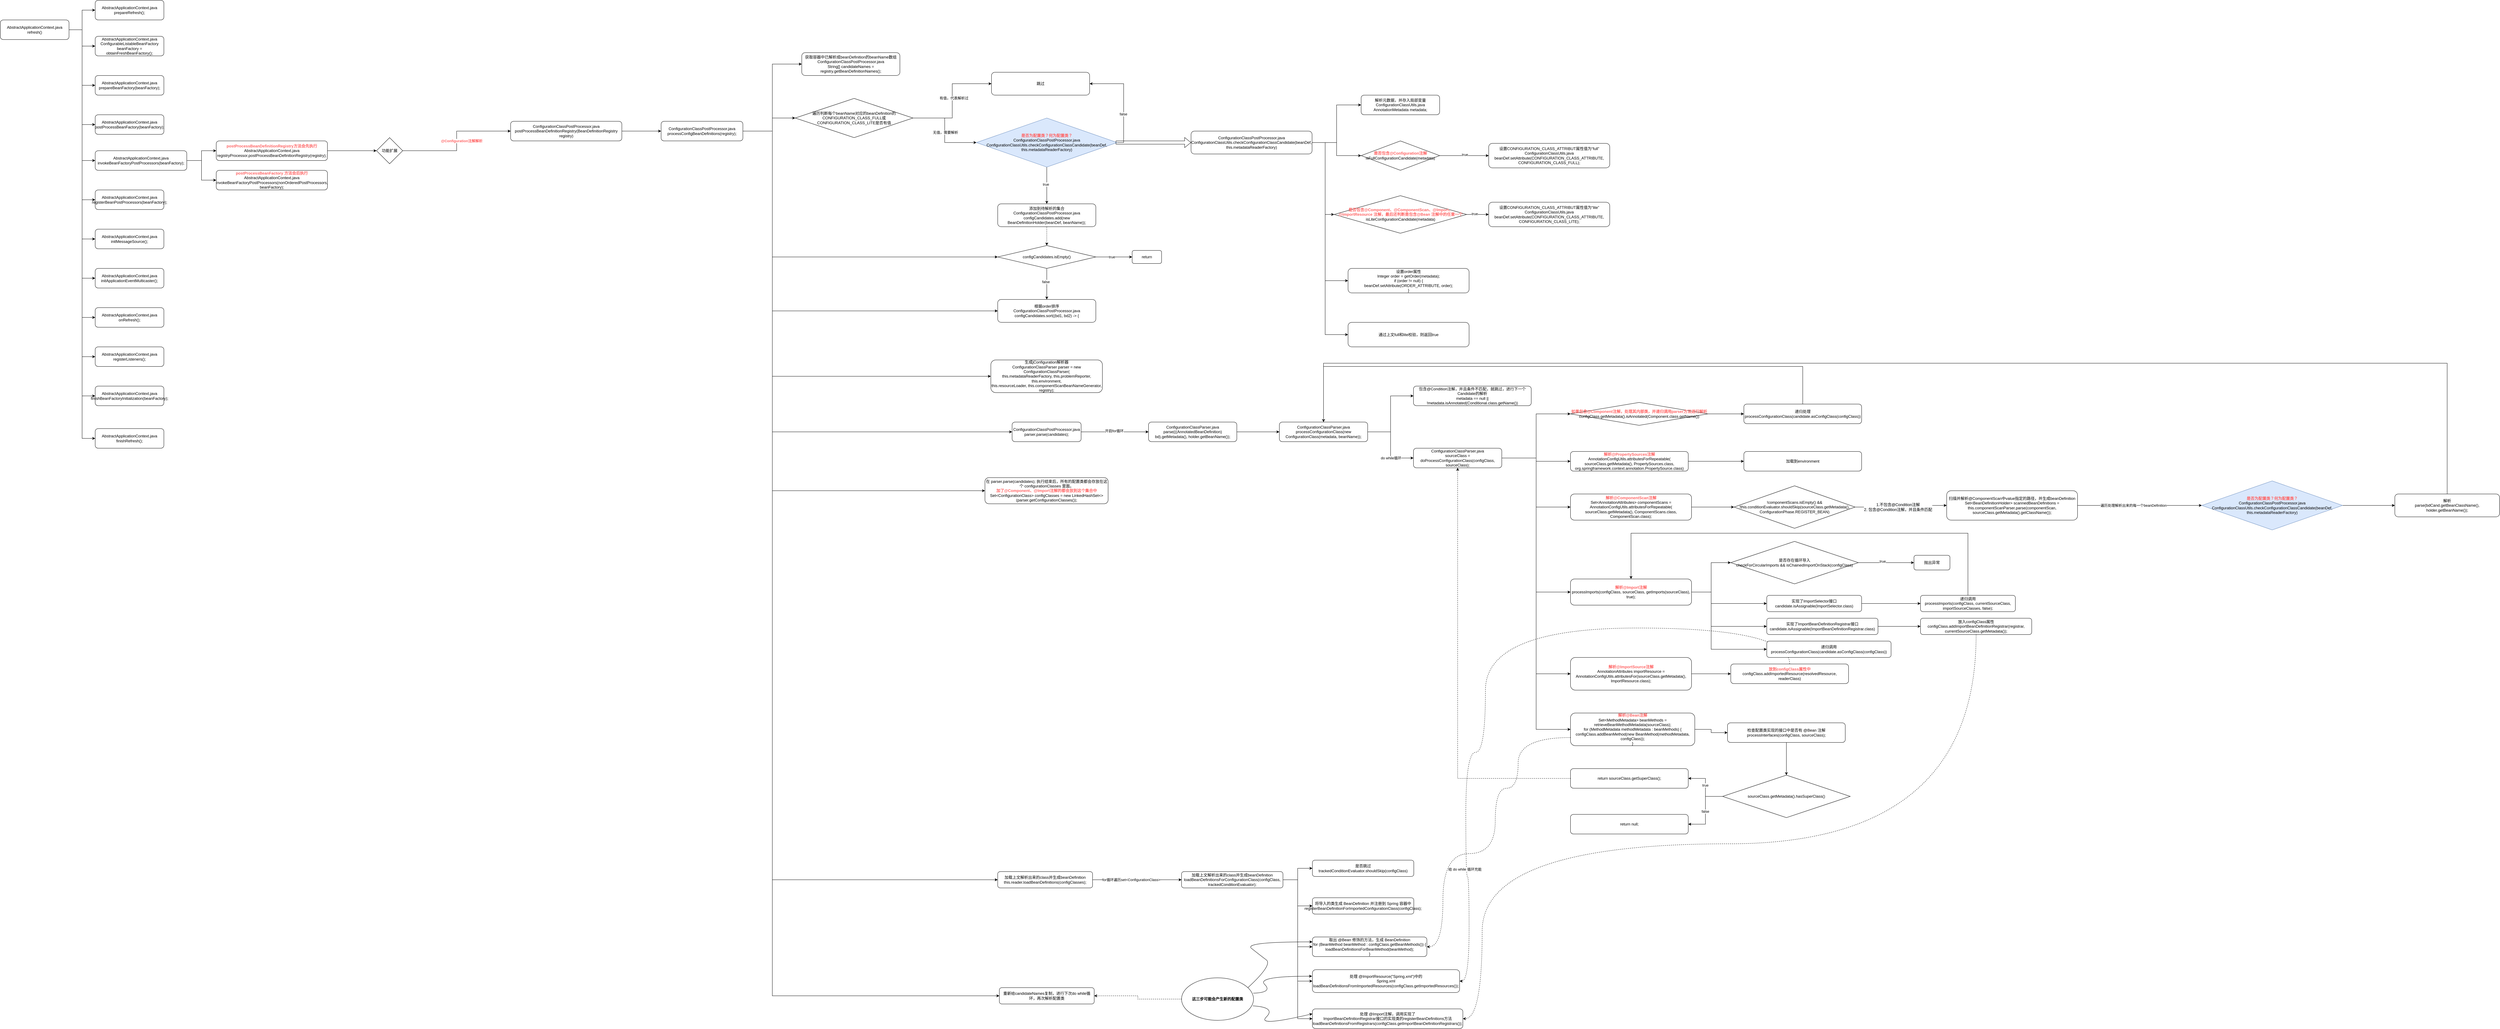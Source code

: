 <mxfile version="16.1.0" type="github">
  <diagram id="u4_ytDEmEdd7WWuaxwHe" name="第 1 页">
    <mxGraphModel dx="1113" dy="706" grid="1" gridSize="10" guides="1" tooltips="1" connect="1" arrows="1" fold="1" page="1" pageScale="1" pageWidth="2339" pageHeight="3300" math="0" shadow="0">
      <root>
        <mxCell id="0" />
        <mxCell id="1" parent="0" />
        <mxCell id="zVeQvamyp8Eo6jB1S1Q2-14" style="edgeStyle=orthogonalEdgeStyle;rounded=0;orthogonalLoop=1;jettySize=auto;html=1;exitX=1;exitY=0.5;exitDx=0;exitDy=0;entryX=0;entryY=0.5;entryDx=0;entryDy=0;" parent="1" source="zVeQvamyp8Eo6jB1S1Q2-1" target="zVeQvamyp8Eo6jB1S1Q2-2" edge="1">
          <mxGeometry relative="1" as="geometry" />
        </mxCell>
        <mxCell id="zVeQvamyp8Eo6jB1S1Q2-15" style="edgeStyle=orthogonalEdgeStyle;rounded=0;orthogonalLoop=1;jettySize=auto;html=1;exitX=1;exitY=0.5;exitDx=0;exitDy=0;entryX=0;entryY=0.5;entryDx=0;entryDy=0;" parent="1" source="zVeQvamyp8Eo6jB1S1Q2-1" target="zVeQvamyp8Eo6jB1S1Q2-3" edge="1">
          <mxGeometry relative="1" as="geometry" />
        </mxCell>
        <mxCell id="zVeQvamyp8Eo6jB1S1Q2-16" style="edgeStyle=orthogonalEdgeStyle;rounded=0;orthogonalLoop=1;jettySize=auto;html=1;exitX=1;exitY=0.5;exitDx=0;exitDy=0;entryX=0;entryY=0.5;entryDx=0;entryDy=0;" parent="1" source="zVeQvamyp8Eo6jB1S1Q2-1" target="zVeQvamyp8Eo6jB1S1Q2-4" edge="1">
          <mxGeometry relative="1" as="geometry" />
        </mxCell>
        <mxCell id="zVeQvamyp8Eo6jB1S1Q2-17" style="edgeStyle=orthogonalEdgeStyle;rounded=0;orthogonalLoop=1;jettySize=auto;html=1;exitX=1;exitY=0.5;exitDx=0;exitDy=0;entryX=0;entryY=0.5;entryDx=0;entryDy=0;" parent="1" source="zVeQvamyp8Eo6jB1S1Q2-1" target="zVeQvamyp8Eo6jB1S1Q2-5" edge="1">
          <mxGeometry relative="1" as="geometry" />
        </mxCell>
        <mxCell id="zVeQvamyp8Eo6jB1S1Q2-18" style="edgeStyle=orthogonalEdgeStyle;rounded=0;orthogonalLoop=1;jettySize=auto;html=1;exitX=1;exitY=0.5;exitDx=0;exitDy=0;entryX=0;entryY=0.5;entryDx=0;entryDy=0;" parent="1" source="zVeQvamyp8Eo6jB1S1Q2-1" target="zVeQvamyp8Eo6jB1S1Q2-6" edge="1">
          <mxGeometry relative="1" as="geometry" />
        </mxCell>
        <mxCell id="zVeQvamyp8Eo6jB1S1Q2-20" style="edgeStyle=orthogonalEdgeStyle;rounded=0;orthogonalLoop=1;jettySize=auto;html=1;exitX=1;exitY=0.5;exitDx=0;exitDy=0;entryX=0;entryY=0.5;entryDx=0;entryDy=0;" parent="1" source="zVeQvamyp8Eo6jB1S1Q2-1" target="zVeQvamyp8Eo6jB1S1Q2-7" edge="1">
          <mxGeometry relative="1" as="geometry" />
        </mxCell>
        <mxCell id="zVeQvamyp8Eo6jB1S1Q2-21" style="edgeStyle=orthogonalEdgeStyle;rounded=0;orthogonalLoop=1;jettySize=auto;html=1;exitX=1;exitY=0.5;exitDx=0;exitDy=0;entryX=0;entryY=0.5;entryDx=0;entryDy=0;" parent="1" source="zVeQvamyp8Eo6jB1S1Q2-1" target="zVeQvamyp8Eo6jB1S1Q2-8" edge="1">
          <mxGeometry relative="1" as="geometry" />
        </mxCell>
        <mxCell id="zVeQvamyp8Eo6jB1S1Q2-22" style="edgeStyle=orthogonalEdgeStyle;rounded=0;orthogonalLoop=1;jettySize=auto;html=1;exitX=1;exitY=0.5;exitDx=0;exitDy=0;entryX=0;entryY=0.5;entryDx=0;entryDy=0;" parent="1" source="zVeQvamyp8Eo6jB1S1Q2-1" target="zVeQvamyp8Eo6jB1S1Q2-9" edge="1">
          <mxGeometry relative="1" as="geometry" />
        </mxCell>
        <mxCell id="zVeQvamyp8Eo6jB1S1Q2-23" style="edgeStyle=orthogonalEdgeStyle;rounded=0;orthogonalLoop=1;jettySize=auto;html=1;exitX=1;exitY=0.5;exitDx=0;exitDy=0;entryX=0;entryY=0.5;entryDx=0;entryDy=0;" parent="1" source="zVeQvamyp8Eo6jB1S1Q2-1" target="zVeQvamyp8Eo6jB1S1Q2-10" edge="1">
          <mxGeometry relative="1" as="geometry" />
        </mxCell>
        <mxCell id="zVeQvamyp8Eo6jB1S1Q2-24" style="edgeStyle=orthogonalEdgeStyle;rounded=0;orthogonalLoop=1;jettySize=auto;html=1;exitX=1;exitY=0.5;exitDx=0;exitDy=0;entryX=0;entryY=0.5;entryDx=0;entryDy=0;" parent="1" source="zVeQvamyp8Eo6jB1S1Q2-1" target="zVeQvamyp8Eo6jB1S1Q2-11" edge="1">
          <mxGeometry relative="1" as="geometry" />
        </mxCell>
        <mxCell id="zVeQvamyp8Eo6jB1S1Q2-25" style="edgeStyle=orthogonalEdgeStyle;rounded=0;orthogonalLoop=1;jettySize=auto;html=1;exitX=1;exitY=0.5;exitDx=0;exitDy=0;entryX=0;entryY=0.5;entryDx=0;entryDy=0;" parent="1" source="zVeQvamyp8Eo6jB1S1Q2-1" target="zVeQvamyp8Eo6jB1S1Q2-12" edge="1">
          <mxGeometry relative="1" as="geometry" />
        </mxCell>
        <mxCell id="zVeQvamyp8Eo6jB1S1Q2-26" style="edgeStyle=orthogonalEdgeStyle;rounded=0;orthogonalLoop=1;jettySize=auto;html=1;exitX=1;exitY=0.5;exitDx=0;exitDy=0;entryX=0;entryY=0.5;entryDx=0;entryDy=0;" parent="1" source="zVeQvamyp8Eo6jB1S1Q2-1" target="zVeQvamyp8Eo6jB1S1Q2-13" edge="1">
          <mxGeometry relative="1" as="geometry" />
        </mxCell>
        <mxCell id="zVeQvamyp8Eo6jB1S1Q2-1" value="AbstractApplicationContext.java&lt;br&gt;refresh()" style="rounded=1;whiteSpace=wrap;html=1;" parent="1" vertex="1">
          <mxGeometry x="310" y="170" width="210" height="60" as="geometry" />
        </mxCell>
        <mxCell id="zVeQvamyp8Eo6jB1S1Q2-2" value="AbstractApplicationContext.java&lt;br&gt;prepareRefresh();" style="rounded=1;whiteSpace=wrap;html=1;" parent="1" vertex="1">
          <mxGeometry x="600" y="110" width="210" height="60" as="geometry" />
        </mxCell>
        <mxCell id="zVeQvamyp8Eo6jB1S1Q2-3" value="AbstractApplicationContext.java&lt;br&gt;ConfigurableListableBeanFactory beanFactory = obtainFreshBeanFactory();" style="rounded=1;whiteSpace=wrap;html=1;" parent="1" vertex="1">
          <mxGeometry x="600" y="220" width="210" height="60" as="geometry" />
        </mxCell>
        <mxCell id="zVeQvamyp8Eo6jB1S1Q2-4" value="AbstractApplicationContext.java&lt;br&gt;prepareBeanFactory(beanFactory);" style="rounded=1;whiteSpace=wrap;html=1;" parent="1" vertex="1">
          <mxGeometry x="600" y="340" width="210" height="60" as="geometry" />
        </mxCell>
        <mxCell id="zVeQvamyp8Eo6jB1S1Q2-5" value="AbstractApplicationContext.java&lt;br&gt;postProcessBeanFactory(beanFactory);" style="rounded=1;whiteSpace=wrap;html=1;" parent="1" vertex="1">
          <mxGeometry x="600" y="460" width="210" height="60" as="geometry" />
        </mxCell>
        <mxCell id="zVeQvamyp8Eo6jB1S1Q2-29" style="edgeStyle=orthogonalEdgeStyle;rounded=0;orthogonalLoop=1;jettySize=auto;html=1;exitX=1;exitY=0.5;exitDx=0;exitDy=0;" parent="1" source="zVeQvamyp8Eo6jB1S1Q2-6" target="zVeQvamyp8Eo6jB1S1Q2-27" edge="1">
          <mxGeometry relative="1" as="geometry" />
        </mxCell>
        <mxCell id="zVeQvamyp8Eo6jB1S1Q2-30" style="edgeStyle=orthogonalEdgeStyle;rounded=0;orthogonalLoop=1;jettySize=auto;html=1;exitX=1;exitY=0.5;exitDx=0;exitDy=0;entryX=0;entryY=0.5;entryDx=0;entryDy=0;" parent="1" source="zVeQvamyp8Eo6jB1S1Q2-6" target="zVeQvamyp8Eo6jB1S1Q2-28" edge="1">
          <mxGeometry relative="1" as="geometry" />
        </mxCell>
        <mxCell id="zVeQvamyp8Eo6jB1S1Q2-6" value="AbstractApplicationContext.java&lt;br&gt;invokeBeanFactoryPostProcessors(beanFactory);" style="rounded=1;whiteSpace=wrap;html=1;" parent="1" vertex="1">
          <mxGeometry x="600" y="570" width="280" height="60" as="geometry" />
        </mxCell>
        <mxCell id="zVeQvamyp8Eo6jB1S1Q2-7" value="AbstractApplicationContext.java&lt;br&gt;registerBeanPostProcessors(beanFactory);" style="rounded=1;whiteSpace=wrap;html=1;" parent="1" vertex="1">
          <mxGeometry x="600" y="690" width="210" height="60" as="geometry" />
        </mxCell>
        <mxCell id="zVeQvamyp8Eo6jB1S1Q2-8" value="AbstractApplicationContext.java&lt;br&gt;initMessageSource();" style="rounded=1;whiteSpace=wrap;html=1;" parent="1" vertex="1">
          <mxGeometry x="600" y="810" width="210" height="60" as="geometry" />
        </mxCell>
        <mxCell id="zVeQvamyp8Eo6jB1S1Q2-9" value="AbstractApplicationContext.java&lt;br&gt;initApplicationEventMulticaster();" style="rounded=1;whiteSpace=wrap;html=1;" parent="1" vertex="1">
          <mxGeometry x="600" y="930" width="210" height="60" as="geometry" />
        </mxCell>
        <mxCell id="zVeQvamyp8Eo6jB1S1Q2-10" value="AbstractApplicationContext.java&lt;br&gt;onRefresh();" style="rounded=1;whiteSpace=wrap;html=1;" parent="1" vertex="1">
          <mxGeometry x="600" y="1050" width="210" height="60" as="geometry" />
        </mxCell>
        <mxCell id="zVeQvamyp8Eo6jB1S1Q2-11" value="AbstractApplicationContext.java&lt;br&gt;registerListeners();" style="rounded=1;whiteSpace=wrap;html=1;" parent="1" vertex="1">
          <mxGeometry x="600" y="1170" width="210" height="60" as="geometry" />
        </mxCell>
        <mxCell id="zVeQvamyp8Eo6jB1S1Q2-12" value="AbstractApplicationContext.java&lt;br&gt;finishBeanFactoryInitialization(beanFactory);" style="rounded=1;whiteSpace=wrap;html=1;" parent="1" vertex="1">
          <mxGeometry x="600" y="1290" width="210" height="60" as="geometry" />
        </mxCell>
        <mxCell id="zVeQvamyp8Eo6jB1S1Q2-13" value="AbstractApplicationContext.java&lt;br&gt;finishRefresh();" style="rounded=1;whiteSpace=wrap;html=1;" parent="1" vertex="1">
          <mxGeometry x="600" y="1420" width="210" height="60" as="geometry" />
        </mxCell>
        <mxCell id="zVeQvamyp8Eo6jB1S1Q2-33" style="edgeStyle=orthogonalEdgeStyle;rounded=0;orthogonalLoop=1;jettySize=auto;html=1;exitX=1;exitY=0.5;exitDx=0;exitDy=0;fontColor=#000000;" parent="1" source="zVeQvamyp8Eo6jB1S1Q2-27" target="zVeQvamyp8Eo6jB1S1Q2-32" edge="1">
          <mxGeometry relative="1" as="geometry" />
        </mxCell>
        <mxCell id="zVeQvamyp8Eo6jB1S1Q2-27" value="&lt;font color=&quot;#ff6666&quot;&gt;&lt;b&gt;postProcessBeanDefinitionRegistry方法会先执行&lt;br&gt;&lt;/b&gt;&lt;/font&gt;AbstractApplicationContext.java&lt;br&gt;registryProcessor.postProcessBeanDefinitionRegistry(registry);" style="rounded=1;whiteSpace=wrap;html=1;" parent="1" vertex="1">
          <mxGeometry x="970" y="540" width="340" height="60" as="geometry" />
        </mxCell>
        <mxCell id="zVeQvamyp8Eo6jB1S1Q2-28" value="&lt;b&gt;&lt;font color=&quot;#ff6666&quot;&gt;postProcessBeanFactory 方法会后执行&lt;br&gt;&lt;/font&gt;&lt;/b&gt;AbstractApplicationContext.java&lt;br&gt;invokeBeanFactoryPostProcessors(nonOrderedPostProcessors, beanFactory);" style="rounded=1;whiteSpace=wrap;html=1;" parent="1" vertex="1">
          <mxGeometry x="970" y="630" width="340" height="60" as="geometry" />
        </mxCell>
        <mxCell id="zVeQvamyp8Eo6jB1S1Q2-35" style="edgeStyle=orthogonalEdgeStyle;rounded=0;orthogonalLoop=1;jettySize=auto;html=1;exitX=1;exitY=0.5;exitDx=0;exitDy=0;entryX=0;entryY=0.5;entryDx=0;entryDy=0;fontColor=#000000;" parent="1" source="zVeQvamyp8Eo6jB1S1Q2-32" target="zVeQvamyp8Eo6jB1S1Q2-34" edge="1">
          <mxGeometry relative="1" as="geometry" />
        </mxCell>
        <mxCell id="zVeQvamyp8Eo6jB1S1Q2-36" value="&lt;font color=&quot;#ff6666&quot;&gt;&lt;b&gt;@Configuration注解解析&lt;/b&gt;&lt;/font&gt;" style="edgeLabel;html=1;align=center;verticalAlign=middle;resizable=0;points=[];fontColor=#000000;" parent="zVeQvamyp8Eo6jB1S1Q2-35" vertex="1" connectable="0">
          <mxGeometry x="0.457" y="1" relative="1" as="geometry">
            <mxPoint x="-44" y="31" as="offset" />
          </mxGeometry>
        </mxCell>
        <mxCell id="zVeQvamyp8Eo6jB1S1Q2-32" value="&lt;font color=&quot;#000000&quot;&gt;功能扩展&lt;/font&gt;" style="rhombus;whiteSpace=wrap;html=1;fontColor=#FF6666;" parent="1" vertex="1">
          <mxGeometry x="1460" y="530" width="80" height="80" as="geometry" />
        </mxCell>
        <mxCell id="zVeQvamyp8Eo6jB1S1Q2-38" style="edgeStyle=orthogonalEdgeStyle;rounded=0;orthogonalLoop=1;jettySize=auto;html=1;exitX=1;exitY=0.5;exitDx=0;exitDy=0;entryX=0;entryY=0.5;entryDx=0;entryDy=0;fontColor=#FF6666;" parent="1" source="zVeQvamyp8Eo6jB1S1Q2-34" target="zVeQvamyp8Eo6jB1S1Q2-37" edge="1">
          <mxGeometry relative="1" as="geometry" />
        </mxCell>
        <mxCell id="zVeQvamyp8Eo6jB1S1Q2-34" value="ConfigurationClassPostProcessor.java&lt;br&gt;postProcessBeanDefinitionRegistry(BeanDefinitionRegistry registry)" style="rounded=1;whiteSpace=wrap;html=1;" parent="1" vertex="1">
          <mxGeometry x="1870" y="480" width="340" height="60" as="geometry" />
        </mxCell>
        <mxCell id="zVeQvamyp8Eo6jB1S1Q2-44" style="edgeStyle=orthogonalEdgeStyle;rounded=0;orthogonalLoop=1;jettySize=auto;html=1;exitX=1;exitY=0.5;exitDx=0;exitDy=0;entryX=0;entryY=0.5;entryDx=0;entryDy=0;fontColor=#000000;" parent="1" source="zVeQvamyp8Eo6jB1S1Q2-37" target="zVeQvamyp8Eo6jB1S1Q2-39" edge="1">
          <mxGeometry relative="1" as="geometry" />
        </mxCell>
        <mxCell id="zVeQvamyp8Eo6jB1S1Q2-45" style="edgeStyle=orthogonalEdgeStyle;rounded=0;orthogonalLoop=1;jettySize=auto;html=1;exitX=1;exitY=0.5;exitDx=0;exitDy=0;fontColor=#000000;" parent="1" source="zVeQvamyp8Eo6jB1S1Q2-37" target="zVeQvamyp8Eo6jB1S1Q2-40" edge="1">
          <mxGeometry relative="1" as="geometry">
            <Array as="points">
              <mxPoint x="2670" y="510" />
              <mxPoint x="2670" y="470" />
            </Array>
          </mxGeometry>
        </mxCell>
        <mxCell id="zVeQvamyp8Eo6jB1S1Q2-153" style="edgeStyle=orthogonalEdgeStyle;rounded=0;orthogonalLoop=1;jettySize=auto;html=1;exitX=1;exitY=0.5;exitDx=0;exitDy=0;entryX=0;entryY=0.5;entryDx=0;entryDy=0;fontColor=#000000;" parent="1" source="zVeQvamyp8Eo6jB1S1Q2-37" target="zVeQvamyp8Eo6jB1S1Q2-76" edge="1">
          <mxGeometry relative="1" as="geometry">
            <Array as="points">
              <mxPoint x="2670" y="510" />
              <mxPoint x="2670" y="895" />
            </Array>
          </mxGeometry>
        </mxCell>
        <mxCell id="zVeQvamyp8Eo6jB1S1Q2-154" style="edgeStyle=orthogonalEdgeStyle;rounded=0;orthogonalLoop=1;jettySize=auto;html=1;exitX=1;exitY=0.5;exitDx=0;exitDy=0;entryX=0;entryY=0.5;entryDx=0;entryDy=0;fontColor=#000000;" parent="1" source="zVeQvamyp8Eo6jB1S1Q2-37" target="zVeQvamyp8Eo6jB1S1Q2-85" edge="1">
          <mxGeometry relative="1" as="geometry">
            <Array as="points">
              <mxPoint x="2670" y="510" />
              <mxPoint x="2670" y="1060" />
            </Array>
          </mxGeometry>
        </mxCell>
        <mxCell id="zVeQvamyp8Eo6jB1S1Q2-155" style="edgeStyle=orthogonalEdgeStyle;rounded=0;orthogonalLoop=1;jettySize=auto;html=1;exitX=1;exitY=0.5;exitDx=0;exitDy=0;entryX=0;entryY=0.5;entryDx=0;entryDy=0;fontColor=#000000;" parent="1" source="zVeQvamyp8Eo6jB1S1Q2-37" target="zVeQvamyp8Eo6jB1S1Q2-87" edge="1">
          <mxGeometry relative="1" as="geometry">
            <Array as="points">
              <mxPoint x="2670" y="510" />
              <mxPoint x="2670" y="1260" />
            </Array>
          </mxGeometry>
        </mxCell>
        <mxCell id="zVeQvamyp8Eo6jB1S1Q2-156" style="edgeStyle=orthogonalEdgeStyle;rounded=0;orthogonalLoop=1;jettySize=auto;html=1;exitX=1;exitY=0.5;exitDx=0;exitDy=0;fontColor=#000000;entryX=0;entryY=0.5;entryDx=0;entryDy=0;" parent="1" source="zVeQvamyp8Eo6jB1S1Q2-37" target="zVeQvamyp8Eo6jB1S1Q2-89" edge="1">
          <mxGeometry relative="1" as="geometry">
            <mxPoint x="3380" y="1430" as="targetPoint" />
            <Array as="points">
              <mxPoint x="2670" y="510" />
              <mxPoint x="2670" y="1430" />
            </Array>
          </mxGeometry>
        </mxCell>
        <mxCell id="zVeQvamyp8Eo6jB1S1Q2-159" style="edgeStyle=orthogonalEdgeStyle;rounded=0;orthogonalLoop=1;jettySize=auto;html=1;exitX=1;exitY=0.5;exitDx=0;exitDy=0;entryX=0;entryY=0.5;entryDx=0;entryDy=0;fontColor=#000000;" parent="1" source="zVeQvamyp8Eo6jB1S1Q2-37" target="zVeQvamyp8Eo6jB1S1Q2-158" edge="1">
          <mxGeometry relative="1" as="geometry">
            <Array as="points">
              <mxPoint x="2670" y="510" />
              <mxPoint x="2670" y="1610" />
            </Array>
          </mxGeometry>
        </mxCell>
        <mxCell id="lpueotJn2MPEtCa1TwRq-30" style="edgeStyle=orthogonalEdgeStyle;rounded=0;orthogonalLoop=1;jettySize=auto;html=1;exitX=1;exitY=0.5;exitDx=0;exitDy=0;fontColor=#FF6666;entryX=0;entryY=0.5;entryDx=0;entryDy=0;" edge="1" parent="1" source="zVeQvamyp8Eo6jB1S1Q2-37" target="lpueotJn2MPEtCa1TwRq-1">
          <mxGeometry relative="1" as="geometry">
            <mxPoint x="3350" y="2810" as="targetPoint" />
            <Array as="points">
              <mxPoint x="2670" y="510" />
              <mxPoint x="2670" y="2800" />
            </Array>
          </mxGeometry>
        </mxCell>
        <mxCell id="lpueotJn2MPEtCa1TwRq-39" style="edgeStyle=orthogonalEdgeStyle;rounded=0;orthogonalLoop=1;jettySize=auto;html=1;exitX=1;exitY=0.5;exitDx=0;exitDy=0;entryX=0;entryY=0.5;entryDx=0;entryDy=0;fontColor=#000000;" edge="1" parent="1" source="zVeQvamyp8Eo6jB1S1Q2-37" target="lpueotJn2MPEtCa1TwRq-37">
          <mxGeometry relative="1" as="geometry">
            <Array as="points">
              <mxPoint x="2670" y="510" />
              <mxPoint x="2670" y="3155" />
            </Array>
          </mxGeometry>
        </mxCell>
        <mxCell id="zVeQvamyp8Eo6jB1S1Q2-37" value="ConfigurationClassPostProcessor.java&lt;br&gt;processConfigBeanDefinitions(registry);" style="rounded=1;whiteSpace=wrap;html=1;" parent="1" vertex="1">
          <mxGeometry x="2330" y="480" width="250" height="60" as="geometry" />
        </mxCell>
        <mxCell id="zVeQvamyp8Eo6jB1S1Q2-39" value="获取容器中已解析成beanDefinition的beanName数组&lt;br&gt;ConfigurationClassPostProcessor.java&lt;br&gt;String[] candidateNames = registry.getBeanDefinitionNames();" style="rounded=1;whiteSpace=wrap;html=1;" parent="1" vertex="1">
          <mxGeometry x="2760" y="270" width="300" height="70" as="geometry" />
        </mxCell>
        <mxCell id="zVeQvamyp8Eo6jB1S1Q2-42" style="edgeStyle=orthogonalEdgeStyle;rounded=0;orthogonalLoop=1;jettySize=auto;html=1;exitX=1;exitY=0.5;exitDx=0;exitDy=0;fontColor=#FF6666;entryX=0;entryY=0.5;entryDx=0;entryDy=0;" parent="1" source="zVeQvamyp8Eo6jB1S1Q2-40" target="zVeQvamyp8Eo6jB1S1Q2-41" edge="1">
          <mxGeometry relative="1" as="geometry" />
        </mxCell>
        <mxCell id="zVeQvamyp8Eo6jB1S1Q2-43" value="&lt;font color=&quot;#000000&quot;&gt;有值，代表解析过&lt;/font&gt;" style="edgeLabel;html=1;align=center;verticalAlign=middle;resizable=0;points=[];fontColor=#FF6666;" parent="zVeQvamyp8Eo6jB1S1Q2-42" vertex="1" connectable="0">
          <mxGeometry x="0.024" y="-5" relative="1" as="geometry">
            <mxPoint y="-5" as="offset" />
          </mxGeometry>
        </mxCell>
        <mxCell id="zVeQvamyp8Eo6jB1S1Q2-47" style="edgeStyle=orthogonalEdgeStyle;rounded=0;orthogonalLoop=1;jettySize=auto;html=1;exitX=1;exitY=0.5;exitDx=0;exitDy=0;entryX=0;entryY=0.5;entryDx=0;entryDy=0;fontColor=#000000;" parent="1" source="zVeQvamyp8Eo6jB1S1Q2-40" target="zVeQvamyp8Eo6jB1S1Q2-46" edge="1">
          <mxGeometry relative="1" as="geometry" />
        </mxCell>
        <mxCell id="zVeQvamyp8Eo6jB1S1Q2-48" value="无值，需要解析" style="edgeLabel;html=1;align=center;verticalAlign=middle;resizable=0;points=[];fontColor=#000000;" parent="zVeQvamyp8Eo6jB1S1Q2-47" vertex="1" connectable="0">
          <mxGeometry x="0.046" y="2" relative="1" as="geometry">
            <mxPoint as="offset" />
          </mxGeometry>
        </mxCell>
        <mxCell id="zVeQvamyp8Eo6jB1S1Q2-40" value="遍历判断每个beanName对应的beanDefinition的CONFIGURATION_CLASS_FULL或CONFIGURATION_CLASS_LITE是否有值" style="rhombus;whiteSpace=wrap;html=1;" parent="1" vertex="1">
          <mxGeometry x="2740" y="410" width="360" height="120" as="geometry" />
        </mxCell>
        <mxCell id="zVeQvamyp8Eo6jB1S1Q2-41" value="跳过" style="rounded=1;whiteSpace=wrap;html=1;" parent="1" vertex="1">
          <mxGeometry x="3340" y="330" width="300" height="70" as="geometry" />
        </mxCell>
        <mxCell id="zVeQvamyp8Eo6jB1S1Q2-49" style="edgeStyle=orthogonalEdgeStyle;rounded=0;orthogonalLoop=1;jettySize=auto;html=1;exitX=1;exitY=0.5;exitDx=0;exitDy=0;entryX=1;entryY=0.5;entryDx=0;entryDy=0;fontColor=#000000;" parent="1" source="zVeQvamyp8Eo6jB1S1Q2-46" target="zVeQvamyp8Eo6jB1S1Q2-41" edge="1">
          <mxGeometry relative="1" as="geometry" />
        </mxCell>
        <mxCell id="zVeQvamyp8Eo6jB1S1Q2-50" value="false" style="edgeLabel;html=1;align=center;verticalAlign=middle;resizable=0;points=[];fontColor=#000000;" parent="zVeQvamyp8Eo6jB1S1Q2-49" vertex="1" connectable="0">
          <mxGeometry x="-0.298" y="1" relative="1" as="geometry">
            <mxPoint y="-1" as="offset" />
          </mxGeometry>
        </mxCell>
        <mxCell id="zVeQvamyp8Eo6jB1S1Q2-52" style="edgeStyle=orthogonalEdgeStyle;rounded=0;orthogonalLoop=1;jettySize=auto;html=1;exitX=0.5;exitY=1;exitDx=0;exitDy=0;entryX=0.5;entryY=0;entryDx=0;entryDy=0;fontColor=#000000;" parent="1" source="zVeQvamyp8Eo6jB1S1Q2-46" target="zVeQvamyp8Eo6jB1S1Q2-51" edge="1">
          <mxGeometry relative="1" as="geometry" />
        </mxCell>
        <mxCell id="zVeQvamyp8Eo6jB1S1Q2-53" value="true" style="edgeLabel;html=1;align=center;verticalAlign=middle;resizable=0;points=[];fontColor=#000000;" parent="zVeQvamyp8Eo6jB1S1Q2-52" vertex="1" connectable="0">
          <mxGeometry x="-0.061" y="-3" relative="1" as="geometry">
            <mxPoint as="offset" />
          </mxGeometry>
        </mxCell>
        <mxCell id="zVeQvamyp8Eo6jB1S1Q2-46" value="&lt;b&gt;&lt;font color=&quot;#ff6666&quot;&gt;是否为配置类？何为配置类？&lt;/font&gt;&lt;/b&gt;&lt;br&gt;ConfigurationClassPostProcessor.java&lt;br&gt;ConfigurationClassUtils.checkConfigurationClassCandidate(beanDef, this.metadataReaderFactory)" style="rhombus;whiteSpace=wrap;html=1;fillColor=#dae8fc;strokeColor=#6c8ebf;" parent="1" vertex="1">
          <mxGeometry x="3294" y="470" width="430" height="150" as="geometry" />
        </mxCell>
        <mxCell id="zVeQvamyp8Eo6jB1S1Q2-77" style="edgeStyle=orthogonalEdgeStyle;rounded=0;orthogonalLoop=1;jettySize=auto;html=1;exitX=0.5;exitY=1;exitDx=0;exitDy=0;entryX=0.5;entryY=0;entryDx=0;entryDy=0;fontColor=#FF6666;dashed=1;" parent="1" source="zVeQvamyp8Eo6jB1S1Q2-51" target="zVeQvamyp8Eo6jB1S1Q2-76" edge="1">
          <mxGeometry relative="1" as="geometry" />
        </mxCell>
        <mxCell id="zVeQvamyp8Eo6jB1S1Q2-51" value="添加到待解析的集合&lt;br&gt;ConfigurationClassPostProcessor.java&lt;br&gt;configCandidates.add(new BeanDefinitionHolder(beanDef, beanName));" style="rounded=1;whiteSpace=wrap;html=1;" parent="1" vertex="1">
          <mxGeometry x="3359" y="732.5" width="300" height="70" as="geometry" />
        </mxCell>
        <mxCell id="zVeQvamyp8Eo6jB1S1Q2-63" style="edgeStyle=orthogonalEdgeStyle;rounded=0;orthogonalLoop=1;jettySize=auto;html=1;exitX=1;exitY=0.5;exitDx=0;exitDy=0;entryX=0;entryY=0.5;entryDx=0;entryDy=0;fontColor=#000000;" parent="1" source="zVeQvamyp8Eo6jB1S1Q2-54" target="zVeQvamyp8Eo6jB1S1Q2-60" edge="1">
          <mxGeometry relative="1" as="geometry" />
        </mxCell>
        <mxCell id="zVeQvamyp8Eo6jB1S1Q2-64" style="edgeStyle=orthogonalEdgeStyle;rounded=0;orthogonalLoop=1;jettySize=auto;html=1;exitX=1;exitY=0.5;exitDx=0;exitDy=0;entryX=0;entryY=0.5;entryDx=0;entryDy=0;fontColor=#000000;" parent="1" source="zVeQvamyp8Eo6jB1S1Q2-54" target="zVeQvamyp8Eo6jB1S1Q2-61" edge="1">
          <mxGeometry relative="1" as="geometry" />
        </mxCell>
        <mxCell id="zVeQvamyp8Eo6jB1S1Q2-65" style="edgeStyle=orthogonalEdgeStyle;rounded=0;orthogonalLoop=1;jettySize=auto;html=1;exitX=1;exitY=0.5;exitDx=0;exitDy=0;entryX=0;entryY=0.5;entryDx=0;entryDy=0;fontColor=#000000;" parent="1" source="zVeQvamyp8Eo6jB1S1Q2-54" target="zVeQvamyp8Eo6jB1S1Q2-62" edge="1">
          <mxGeometry relative="1" as="geometry">
            <Array as="points">
              <mxPoint x="4360" y="545" />
              <mxPoint x="4360" y="765" />
            </Array>
          </mxGeometry>
        </mxCell>
        <mxCell id="zVeQvamyp8Eo6jB1S1Q2-75" style="edgeStyle=orthogonalEdgeStyle;rounded=0;orthogonalLoop=1;jettySize=auto;html=1;exitX=1;exitY=0.5;exitDx=0;exitDy=0;fontColor=#000000;entryX=0;entryY=0.5;entryDx=0;entryDy=0;" parent="1" source="zVeQvamyp8Eo6jB1S1Q2-54" target="zVeQvamyp8Eo6jB1S1Q2-74" edge="1">
          <mxGeometry relative="1" as="geometry">
            <mxPoint x="4300" y="1140" as="targetPoint" />
            <Array as="points">
              <mxPoint x="4360" y="545" />
              <mxPoint x="4360" y="1133" />
            </Array>
          </mxGeometry>
        </mxCell>
        <mxCell id="zVeQvamyp8Eo6jB1S1Q2-83" style="edgeStyle=orthogonalEdgeStyle;rounded=0;orthogonalLoop=1;jettySize=auto;html=1;exitX=1;exitY=0.5;exitDx=0;exitDy=0;entryX=0;entryY=0.5;entryDx=0;entryDy=0;fontColor=#000000;" parent="1" source="zVeQvamyp8Eo6jB1S1Q2-54" target="zVeQvamyp8Eo6jB1S1Q2-82" edge="1">
          <mxGeometry relative="1" as="geometry">
            <Array as="points">
              <mxPoint x="4360" y="545" />
              <mxPoint x="4360" y="967" />
            </Array>
          </mxGeometry>
        </mxCell>
        <mxCell id="zVeQvamyp8Eo6jB1S1Q2-54" value="ConfigurationClassPostProcessor.java&lt;br&gt;ConfigurationClassUtils.checkConfigurationClassCandidate(beanDef, this.metadataReaderFactory)" style="rounded=1;whiteSpace=wrap;html=1;" parent="1" vertex="1">
          <mxGeometry x="3950" y="510" width="370" height="70" as="geometry" />
        </mxCell>
        <mxCell id="zVeQvamyp8Eo6jB1S1Q2-58" value="" style="shape=flexArrow;endArrow=classic;html=1;rounded=0;fontColor=#000000;" parent="1" target="zVeQvamyp8Eo6jB1S1Q2-54" edge="1">
          <mxGeometry width="100" height="100" relative="1" as="geometry">
            <mxPoint x="3720" y="545" as="sourcePoint" />
            <mxPoint x="3910" y="640" as="targetPoint" />
          </mxGeometry>
        </mxCell>
        <mxCell id="zVeQvamyp8Eo6jB1S1Q2-60" value="解析元数据，并存入局部变量&lt;br&gt;ConfigurationClassUtils.java&lt;br&gt;AnnotationMetadata metadata;" style="rounded=1;whiteSpace=wrap;html=1;" parent="1" vertex="1">
          <mxGeometry x="4470" y="400" width="240" height="60" as="geometry" />
        </mxCell>
        <mxCell id="zVeQvamyp8Eo6jB1S1Q2-69" style="edgeStyle=orthogonalEdgeStyle;rounded=0;orthogonalLoop=1;jettySize=auto;html=1;exitX=1;exitY=0.5;exitDx=0;exitDy=0;fontColor=#000000;" parent="1" source="zVeQvamyp8Eo6jB1S1Q2-61" target="zVeQvamyp8Eo6jB1S1Q2-66" edge="1">
          <mxGeometry relative="1" as="geometry" />
        </mxCell>
        <mxCell id="zVeQvamyp8Eo6jB1S1Q2-71" value="true" style="edgeLabel;html=1;align=center;verticalAlign=middle;resizable=0;points=[];fontColor=#000000;" parent="zVeQvamyp8Eo6jB1S1Q2-69" vertex="1" connectable="0">
          <mxGeometry x="0.011" y="3" relative="1" as="geometry">
            <mxPoint x="1" as="offset" />
          </mxGeometry>
        </mxCell>
        <mxCell id="zVeQvamyp8Eo6jB1S1Q2-61" value="&lt;font color=&quot;#ff6666&quot;&gt;&lt;b&gt;是否包含@Configuration注解&lt;br&gt;&lt;/b&gt;&lt;/font&gt;isFullConfigurationCandidate(metadata)" style="rhombus;whiteSpace=wrap;html=1;" parent="1" vertex="1">
          <mxGeometry x="4470" y="540" width="240" height="90" as="geometry" />
        </mxCell>
        <mxCell id="zVeQvamyp8Eo6jB1S1Q2-70" style="edgeStyle=orthogonalEdgeStyle;rounded=0;orthogonalLoop=1;jettySize=auto;html=1;exitX=1;exitY=0.5;exitDx=0;exitDy=0;entryX=0;entryY=0.5;entryDx=0;entryDy=0;fontColor=#000000;" parent="1" source="zVeQvamyp8Eo6jB1S1Q2-62" target="zVeQvamyp8Eo6jB1S1Q2-68" edge="1">
          <mxGeometry relative="1" as="geometry" />
        </mxCell>
        <mxCell id="zVeQvamyp8Eo6jB1S1Q2-72" value="true" style="edgeLabel;html=1;align=center;verticalAlign=middle;resizable=0;points=[];fontColor=#000000;" parent="zVeQvamyp8Eo6jB1S1Q2-70" vertex="1" connectable="0">
          <mxGeometry x="-0.291" y="2" relative="1" as="geometry">
            <mxPoint as="offset" />
          </mxGeometry>
        </mxCell>
        <mxCell id="zVeQvamyp8Eo6jB1S1Q2-62" value="&lt;b&gt;&lt;font color=&quot;#ff6666&quot;&gt;是否包含@Component、@ComponentScan、@Import、@ImportResource 注解，最后还判断是包含@Bean 注解中的任意一个&lt;br&gt;&lt;/font&gt;&lt;/b&gt;isLiteConfigurationCandidate(metadata)" style="rhombus;whiteSpace=wrap;html=1;" parent="1" vertex="1">
          <mxGeometry x="4387.5" y="707.5" width="405" height="115" as="geometry" />
        </mxCell>
        <mxCell id="zVeQvamyp8Eo6jB1S1Q2-66" value="设置CONFIGURATION_CLASS_ATTRIBUT属性值为“full”&lt;br&gt;ConfigurationClassUtils.java&lt;br&gt;beanDef.setAttribute(CONFIGURATION_CLASS_ATTRIBUTE, CONFIGURATION_CLASS_FULL);" style="rounded=1;whiteSpace=wrap;html=1;" parent="1" vertex="1">
          <mxGeometry x="4860" y="547.5" width="370" height="75" as="geometry" />
        </mxCell>
        <mxCell id="zVeQvamyp8Eo6jB1S1Q2-68" value="设置CONFIGURATION_CLASS_ATTRIBUT属性值为“lite”&lt;br&gt;ConfigurationClassUtils.java&lt;br&gt;beanDef.setAttribute(CONFIGURATION_CLASS_ATTRIBUTE, CONFIGURATION_CLASS_LITE);" style="rounded=1;whiteSpace=wrap;html=1;" parent="1" vertex="1">
          <mxGeometry x="4860" y="727.5" width="370" height="75" as="geometry" />
        </mxCell>
        <mxCell id="zVeQvamyp8Eo6jB1S1Q2-74" value="通过上文full和lite校验，则返回true" style="rounded=1;whiteSpace=wrap;html=1;" parent="1" vertex="1">
          <mxGeometry x="4430" y="1095" width="370" height="75" as="geometry" />
        </mxCell>
        <mxCell id="zVeQvamyp8Eo6jB1S1Q2-79" style="edgeStyle=orthogonalEdgeStyle;rounded=0;orthogonalLoop=1;jettySize=auto;html=1;exitX=1;exitY=0.5;exitDx=0;exitDy=0;entryX=0;entryY=0.5;entryDx=0;entryDy=0;fontColor=#FF6666;" parent="1" source="zVeQvamyp8Eo6jB1S1Q2-76" target="zVeQvamyp8Eo6jB1S1Q2-78" edge="1">
          <mxGeometry relative="1" as="geometry" />
        </mxCell>
        <mxCell id="zVeQvamyp8Eo6jB1S1Q2-80" value="&lt;font color=&quot;#000000&quot;&gt;true&lt;/font&gt;" style="edgeLabel;html=1;align=center;verticalAlign=middle;resizable=0;points=[];fontColor=#FF6666;" parent="zVeQvamyp8Eo6jB1S1Q2-79" vertex="1" connectable="0">
          <mxGeometry x="-0.238" y="-1" relative="1" as="geometry">
            <mxPoint x="6" y="-1" as="offset" />
          </mxGeometry>
        </mxCell>
        <mxCell id="zVeQvamyp8Eo6jB1S1Q2-86" style="edgeStyle=orthogonalEdgeStyle;rounded=0;orthogonalLoop=1;jettySize=auto;html=1;exitX=0.5;exitY=1;exitDx=0;exitDy=0;fontColor=#000000;" parent="1" source="zVeQvamyp8Eo6jB1S1Q2-76" target="zVeQvamyp8Eo6jB1S1Q2-85" edge="1">
          <mxGeometry relative="1" as="geometry" />
        </mxCell>
        <mxCell id="zVeQvamyp8Eo6jB1S1Q2-157" value="false" style="edgeLabel;html=1;align=center;verticalAlign=middle;resizable=0;points=[];fontColor=#000000;" parent="zVeQvamyp8Eo6jB1S1Q2-86" vertex="1" connectable="0">
          <mxGeometry x="-0.148" y="-3" relative="1" as="geometry">
            <mxPoint as="offset" />
          </mxGeometry>
        </mxCell>
        <mxCell id="zVeQvamyp8Eo6jB1S1Q2-76" value="configCandidates.isEmpty()" style="rhombus;whiteSpace=wrap;html=1;" parent="1" vertex="1">
          <mxGeometry x="3359" y="860" width="300" height="70" as="geometry" />
        </mxCell>
        <mxCell id="zVeQvamyp8Eo6jB1S1Q2-78" value="return" style="rounded=1;whiteSpace=wrap;html=1;" parent="1" vertex="1">
          <mxGeometry x="3770" y="875" width="90" height="40" as="geometry" />
        </mxCell>
        <mxCell id="zVeQvamyp8Eo6jB1S1Q2-82" value="&lt;div&gt;设置order属性&lt;/div&gt;&lt;div&gt;Integer order = getOrder(metadata);&lt;/div&gt;&lt;div&gt;&lt;span&gt;  &lt;/span&gt;if (order != null) {&lt;/div&gt;&lt;div&gt;&lt;span&gt;   &lt;/span&gt;beanDef.setAttribute(ORDER_ATTRIBUTE, order);&lt;/div&gt;&lt;div&gt;&lt;span&gt;  &lt;/span&gt;}&lt;/div&gt;" style="rounded=1;whiteSpace=wrap;html=1;" parent="1" vertex="1">
          <mxGeometry x="4430" y="930" width="370" height="75" as="geometry" />
        </mxCell>
        <mxCell id="zVeQvamyp8Eo6jB1S1Q2-85" value="根据order排序&lt;br&gt;ConfigurationClassPostProcessor.java&lt;br&gt;configCandidates.sort((bd1, bd2) -&amp;gt; {" style="rounded=1;whiteSpace=wrap;html=1;" parent="1" vertex="1">
          <mxGeometry x="3359" y="1025" width="300" height="70" as="geometry" />
        </mxCell>
        <mxCell id="zVeQvamyp8Eo6jB1S1Q2-87" value="&lt;div&gt;生成jConfiguration解析器&lt;/div&gt;&lt;div&gt;ConfigurationClassParser parser = new ConfigurationClassParser(&lt;/div&gt;&lt;div&gt;&lt;span&gt;    &lt;/span&gt;this.metadataReaderFactory, this.problemReporter, this.environment,&lt;/div&gt;&lt;div&gt;&lt;span&gt;    &lt;/span&gt;this.resourceLoader, this.componentScanBeanNameGenerator, registry);&lt;/div&gt;" style="rounded=1;whiteSpace=wrap;html=1;" parent="1" vertex="1">
          <mxGeometry x="3338" y="1210" width="341" height="100" as="geometry" />
        </mxCell>
        <mxCell id="zVeQvamyp8Eo6jB1S1Q2-92" style="edgeStyle=orthogonalEdgeStyle;rounded=0;orthogonalLoop=1;jettySize=auto;html=1;exitX=1;exitY=0.5;exitDx=0;exitDy=0;entryX=0;entryY=0.5;entryDx=0;entryDy=0;fontColor=#000000;" parent="1" source="zVeQvamyp8Eo6jB1S1Q2-89" target="zVeQvamyp8Eo6jB1S1Q2-91" edge="1">
          <mxGeometry relative="1" as="geometry" />
        </mxCell>
        <mxCell id="zVeQvamyp8Eo6jB1S1Q2-93" value="开启for循环" style="edgeLabel;html=1;align=center;verticalAlign=middle;resizable=0;points=[];fontColor=#000000;" parent="zVeQvamyp8Eo6jB1S1Q2-92" vertex="1" connectable="0">
          <mxGeometry x="-0.019" y="3" relative="1" as="geometry">
            <mxPoint as="offset" />
          </mxGeometry>
        </mxCell>
        <mxCell id="zVeQvamyp8Eo6jB1S1Q2-89" value="ConfigurationClassPostProcessor.java&lt;br&gt;parser.parse(candidates);" style="rounded=1;whiteSpace=wrap;html=1;" parent="1" vertex="1">
          <mxGeometry x="3403" y="1400" width="211" height="60" as="geometry" />
        </mxCell>
        <mxCell id="zVeQvamyp8Eo6jB1S1Q2-95" style="edgeStyle=orthogonalEdgeStyle;rounded=0;orthogonalLoop=1;jettySize=auto;html=1;exitX=1;exitY=0.5;exitDx=0;exitDy=0;entryX=0;entryY=0.5;entryDx=0;entryDy=0;fontColor=#000000;" parent="1" source="zVeQvamyp8Eo6jB1S1Q2-91" target="zVeQvamyp8Eo6jB1S1Q2-94" edge="1">
          <mxGeometry relative="1" as="geometry" />
        </mxCell>
        <mxCell id="zVeQvamyp8Eo6jB1S1Q2-91" value="ConfigurationClassParser.java&lt;br&gt;parse(((AnnotatedBeanDefinition) bd).getMetadata(), holder.getBeanName());" style="rounded=1;whiteSpace=wrap;html=1;" parent="1" vertex="1">
          <mxGeometry x="3820" y="1400" width="270" height="60" as="geometry" />
        </mxCell>
        <mxCell id="zVeQvamyp8Eo6jB1S1Q2-97" style="edgeStyle=orthogonalEdgeStyle;rounded=0;orthogonalLoop=1;jettySize=auto;html=1;exitX=1;exitY=0.5;exitDx=0;exitDy=0;entryX=0;entryY=0.5;entryDx=0;entryDy=0;fontColor=#000000;" parent="1" source="zVeQvamyp8Eo6jB1S1Q2-94" target="zVeQvamyp8Eo6jB1S1Q2-96" edge="1">
          <mxGeometry relative="1" as="geometry" />
        </mxCell>
        <mxCell id="zVeQvamyp8Eo6jB1S1Q2-99" value="do while循环" style="edgeStyle=orthogonalEdgeStyle;rounded=0;orthogonalLoop=1;jettySize=auto;html=1;exitX=1;exitY=0.5;exitDx=0;exitDy=0;entryX=0;entryY=0.5;entryDx=0;entryDy=0;fontColor=#000000;" parent="1" source="zVeQvamyp8Eo6jB1S1Q2-94" target="zVeQvamyp8Eo6jB1S1Q2-98" edge="1">
          <mxGeometry x="0.375" relative="1" as="geometry">
            <mxPoint x="-1" as="offset" />
          </mxGeometry>
        </mxCell>
        <mxCell id="zVeQvamyp8Eo6jB1S1Q2-94" value="ConfigurationClassParser.java&lt;br&gt;processConfigurationClass(new ConfigurationClass(metadata, beanName));" style="rounded=1;whiteSpace=wrap;html=1;" parent="1" vertex="1">
          <mxGeometry x="4220" y="1400" width="270" height="60" as="geometry" />
        </mxCell>
        <mxCell id="zVeQvamyp8Eo6jB1S1Q2-96" value="包含@Condition注解，并且条件不匹配，就跳过，进行下一个Candidate的解析&lt;br&gt;metadata == null || !metadata.isAnnotated(Conditional.class.getName())" style="rounded=1;whiteSpace=wrap;html=1;" parent="1" vertex="1">
          <mxGeometry x="4630" y="1290" width="360" height="60" as="geometry" />
        </mxCell>
        <mxCell id="zVeQvamyp8Eo6jB1S1Q2-102" style="edgeStyle=orthogonalEdgeStyle;rounded=0;orthogonalLoop=1;jettySize=auto;html=1;exitX=1;exitY=0.5;exitDx=0;exitDy=0;entryX=0;entryY=0.5;entryDx=0;entryDy=0;fontColor=#000000;" parent="1" source="zVeQvamyp8Eo6jB1S1Q2-98" target="zVeQvamyp8Eo6jB1S1Q2-100" edge="1">
          <mxGeometry relative="1" as="geometry" />
        </mxCell>
        <mxCell id="zVeQvamyp8Eo6jB1S1Q2-106" style="edgeStyle=orthogonalEdgeStyle;rounded=0;orthogonalLoop=1;jettySize=auto;html=1;exitX=1;exitY=0.5;exitDx=0;exitDy=0;entryX=0;entryY=0.5;entryDx=0;entryDy=0;fontColor=#FF6666;" parent="1" source="zVeQvamyp8Eo6jB1S1Q2-98" target="zVeQvamyp8Eo6jB1S1Q2-105" edge="1">
          <mxGeometry relative="1" as="geometry" />
        </mxCell>
        <mxCell id="zVeQvamyp8Eo6jB1S1Q2-108" style="edgeStyle=orthogonalEdgeStyle;rounded=0;orthogonalLoop=1;jettySize=auto;html=1;exitX=1;exitY=0.5;exitDx=0;exitDy=0;entryX=0;entryY=0.5;entryDx=0;entryDy=0;fontColor=#FF6666;" parent="1" source="zVeQvamyp8Eo6jB1S1Q2-98" target="zVeQvamyp8Eo6jB1S1Q2-107" edge="1">
          <mxGeometry relative="1" as="geometry" />
        </mxCell>
        <mxCell id="zVeQvamyp8Eo6jB1S1Q2-121" style="edgeStyle=orthogonalEdgeStyle;rounded=0;orthogonalLoop=1;jettySize=auto;html=1;exitX=1;exitY=0.5;exitDx=0;exitDy=0;entryX=0;entryY=0.5;entryDx=0;entryDy=0;fontColor=#FF6666;" parent="1" source="zVeQvamyp8Eo6jB1S1Q2-98" target="zVeQvamyp8Eo6jB1S1Q2-120" edge="1">
          <mxGeometry relative="1" as="geometry" />
        </mxCell>
        <mxCell id="zVeQvamyp8Eo6jB1S1Q2-133" style="edgeStyle=orthogonalEdgeStyle;rounded=0;orthogonalLoop=1;jettySize=auto;html=1;exitX=1;exitY=0.5;exitDx=0;exitDy=0;entryX=0;entryY=0.5;entryDx=0;entryDy=0;fontColor=#000000;" parent="1" source="zVeQvamyp8Eo6jB1S1Q2-98" target="zVeQvamyp8Eo6jB1S1Q2-129" edge="1">
          <mxGeometry relative="1" as="geometry" />
        </mxCell>
        <mxCell id="zVeQvamyp8Eo6jB1S1Q2-137" style="edgeStyle=orthogonalEdgeStyle;rounded=0;orthogonalLoop=1;jettySize=auto;html=1;exitX=1;exitY=0.5;exitDx=0;exitDy=0;entryX=0;entryY=0.5;entryDx=0;entryDy=0;fontColor=#000000;" parent="1" source="zVeQvamyp8Eo6jB1S1Q2-98" target="zVeQvamyp8Eo6jB1S1Q2-136" edge="1">
          <mxGeometry relative="1" as="geometry" />
        </mxCell>
        <mxCell id="zVeQvamyp8Eo6jB1S1Q2-98" value="ConfigurationClassParser.java&lt;br&gt;sourceClass = doProcessConfigurationClass(configClass, sourceClass);" style="rounded=1;whiteSpace=wrap;html=1;" parent="1" vertex="1">
          <mxGeometry x="4630" y="1480" width="270" height="60" as="geometry" />
        </mxCell>
        <mxCell id="zVeQvamyp8Eo6jB1S1Q2-103" style="edgeStyle=orthogonalEdgeStyle;rounded=0;orthogonalLoop=1;jettySize=auto;html=1;exitX=1;exitY=0.5;exitDx=0;exitDy=0;fontColor=#000000;" parent="1" source="zVeQvamyp8Eo6jB1S1Q2-100" target="zVeQvamyp8Eo6jB1S1Q2-101" edge="1">
          <mxGeometry relative="1" as="geometry" />
        </mxCell>
        <mxCell id="zVeQvamyp8Eo6jB1S1Q2-100" value="&lt;font color=&quot;#ff6666&quot;&gt;&lt;b&gt;如果包含@Component注解，处理其内部类，并递归调用parser方法进行解析&lt;br&gt;&lt;/b&gt;&lt;/font&gt;configClass.getMetadata().isAnnotated(Component.class.getName())" style="rhombus;whiteSpace=wrap;html=1;" parent="1" vertex="1">
          <mxGeometry x="5110" y="1340" width="420" height="70" as="geometry" />
        </mxCell>
        <mxCell id="zVeQvamyp8Eo6jB1S1Q2-104" style="edgeStyle=orthogonalEdgeStyle;rounded=0;orthogonalLoop=1;jettySize=auto;html=1;exitX=0.5;exitY=0;exitDx=0;exitDy=0;entryX=0.5;entryY=0;entryDx=0;entryDy=0;fontColor=#000000;" parent="1" source="zVeQvamyp8Eo6jB1S1Q2-101" target="zVeQvamyp8Eo6jB1S1Q2-94" edge="1">
          <mxGeometry relative="1" as="geometry">
            <Array as="points">
              <mxPoint x="5820" y="1230" />
              <mxPoint x="4355" y="1230" />
            </Array>
          </mxGeometry>
        </mxCell>
        <mxCell id="zVeQvamyp8Eo6jB1S1Q2-101" value="递归处理&lt;br&gt;processConfigurationClass(candidate.asConfigClass(configClass))" style="rounded=1;whiteSpace=wrap;html=1;" parent="1" vertex="1">
          <mxGeometry x="5640" y="1345" width="360" height="60" as="geometry" />
        </mxCell>
        <mxCell id="zVeQvamyp8Eo6jB1S1Q2-131" style="edgeStyle=orthogonalEdgeStyle;rounded=0;orthogonalLoop=1;jettySize=auto;html=1;exitX=1;exitY=0.5;exitDx=0;exitDy=0;entryX=0;entryY=0.5;entryDx=0;entryDy=0;fontColor=#000000;" parent="1" source="zVeQvamyp8Eo6jB1S1Q2-105" target="zVeQvamyp8Eo6jB1S1Q2-130" edge="1">
          <mxGeometry relative="1" as="geometry" />
        </mxCell>
        <mxCell id="zVeQvamyp8Eo6jB1S1Q2-105" value="&lt;div&gt;&lt;b&gt;&lt;font color=&quot;#ff6666&quot;&gt;解析@PropertySources注解&lt;/font&gt;&lt;/b&gt;&lt;/div&gt;&lt;div&gt;AnnotationConfigUtils.attributesForRepeatable(&lt;/div&gt;&lt;div&gt;&lt;span&gt;    &lt;/span&gt;sourceClass.getMetadata(), PropertySources.class,&lt;/div&gt;&lt;div&gt;&lt;span&gt;    &lt;/span&gt;org.springframework.context.annotation.PropertySource.class)&lt;/div&gt;" style="rounded=1;whiteSpace=wrap;html=1;" parent="1" vertex="1">
          <mxGeometry x="5110" y="1490" width="360" height="60" as="geometry" />
        </mxCell>
        <mxCell id="zVeQvamyp8Eo6jB1S1Q2-111" style="edgeStyle=orthogonalEdgeStyle;rounded=0;orthogonalLoop=1;jettySize=auto;html=1;exitX=1;exitY=0.5;exitDx=0;exitDy=0;fontColor=#FF6666;" parent="1" source="zVeQvamyp8Eo6jB1S1Q2-107" target="zVeQvamyp8Eo6jB1S1Q2-109" edge="1">
          <mxGeometry relative="1" as="geometry" />
        </mxCell>
        <mxCell id="zVeQvamyp8Eo6jB1S1Q2-107" value="&lt;div&gt;&lt;font color=&quot;#ff6666&quot;&gt;&lt;b&gt;解析@ComponentScan注解&lt;/b&gt;&lt;/font&gt;&lt;/div&gt;&lt;div&gt;&lt;div&gt;Set&amp;lt;AnnotationAttributes&amp;gt; componentScans = AnnotationConfigUtils.attributesForRepeatable(&lt;/div&gt;&lt;div&gt;&lt;span&gt;    &lt;/span&gt;sourceClass.getMetadata(), ComponentScans.class, ComponentScan.class);&lt;/div&gt;&lt;/div&gt;" style="rounded=1;whiteSpace=wrap;html=1;" parent="1" vertex="1">
          <mxGeometry x="5110" y="1620" width="370" height="80" as="geometry" />
        </mxCell>
        <mxCell id="zVeQvamyp8Eo6jB1S1Q2-112" style="edgeStyle=orthogonalEdgeStyle;rounded=0;orthogonalLoop=1;jettySize=auto;html=1;exitX=1;exitY=0.5;exitDx=0;exitDy=0;fontColor=#FF6666;" parent="1" source="zVeQvamyp8Eo6jB1S1Q2-109" target="zVeQvamyp8Eo6jB1S1Q2-110" edge="1">
          <mxGeometry relative="1" as="geometry" />
        </mxCell>
        <mxCell id="zVeQvamyp8Eo6jB1S1Q2-113" value="&lt;span style=&quot;color: rgb(0 , 0 , 0) ; font-size: 12px ; background-color: rgb(248 , 249 , 250)&quot;&gt;1.不包含@Condition注解&lt;/span&gt;&lt;br style=&quot;color: rgb(0 , 0 , 0) ; font-size: 12px ; background-color: rgb(248 , 249 , 250)&quot;&gt;&lt;span style=&quot;color: rgb(0 , 0 , 0) ; font-size: 12px ; background-color: rgb(248 , 249 , 250)&quot;&gt;2. 包含@Condition注解，并且条件匹配&lt;/span&gt;" style="edgeLabel;html=1;align=center;verticalAlign=middle;resizable=0;points=[];fontColor=#FF6666;" parent="zVeQvamyp8Eo6jB1S1Q2-112" vertex="1" connectable="0">
          <mxGeometry x="-0.334" y="3" relative="1" as="geometry">
            <mxPoint x="36" y="3" as="offset" />
          </mxGeometry>
        </mxCell>
        <mxCell id="zVeQvamyp8Eo6jB1S1Q2-109" value="&lt;span&gt;!componentScans.isEmpty() &amp;amp;&amp;amp;&lt;/span&gt;&lt;br&gt;&lt;div&gt;&lt;span&gt;    &lt;/span&gt;!this.conditionEvaluator.shouldSkip(sourceClass.getMetadata(), ConfigurationPhase.REGISTER_BEAN)&lt;/div&gt;" style="rhombus;whiteSpace=wrap;html=1;" parent="1" vertex="1">
          <mxGeometry x="5610" y="1595" width="370" height="130" as="geometry" />
        </mxCell>
        <mxCell id="zVeQvamyp8Eo6jB1S1Q2-115" style="edgeStyle=orthogonalEdgeStyle;rounded=0;orthogonalLoop=1;jettySize=auto;html=1;exitX=1;exitY=0.5;exitDx=0;exitDy=0;entryX=0;entryY=0.5;entryDx=0;entryDy=0;fontColor=#FF6666;" parent="1" source="zVeQvamyp8Eo6jB1S1Q2-110" target="zVeQvamyp8Eo6jB1S1Q2-114" edge="1">
          <mxGeometry relative="1" as="geometry" />
        </mxCell>
        <mxCell id="zVeQvamyp8Eo6jB1S1Q2-118" value="&lt;font color=&quot;#000000&quot;&gt;遍历处理解析出来的每一个beanDefinition&lt;/font&gt;" style="edgeLabel;html=1;align=center;verticalAlign=middle;resizable=0;points=[];fontColor=#FF6666;" parent="zVeQvamyp8Eo6jB1S1Q2-115" vertex="1" connectable="0">
          <mxGeometry x="-0.246" y="1" relative="1" as="geometry">
            <mxPoint x="27" y="1" as="offset" />
          </mxGeometry>
        </mxCell>
        <mxCell id="zVeQvamyp8Eo6jB1S1Q2-110" value="&lt;div&gt;&lt;span&gt;扫描并解析@ComponentScan中value指定的路径，并生成beanDefinition&lt;/span&gt;&lt;/div&gt;&lt;div&gt;&lt;span&gt;Set&amp;lt;BeanDefinitionHolder&amp;gt; scannedBeanDefinitions =&lt;/span&gt;&lt;br&gt;&lt;/div&gt;&lt;div&gt;&lt;div&gt;&lt;span&gt;      &lt;/span&gt;this.componentScanParser.parse(componentScan, sourceClass.getMetadata().getClassName());&lt;/div&gt;&lt;/div&gt;" style="rounded=1;whiteSpace=wrap;html=1;" parent="1" vertex="1">
          <mxGeometry x="6260" y="1610" width="400" height="90" as="geometry" />
        </mxCell>
        <mxCell id="zVeQvamyp8Eo6jB1S1Q2-117" style="edgeStyle=orthogonalEdgeStyle;rounded=0;orthogonalLoop=1;jettySize=auto;html=1;exitX=1;exitY=0.5;exitDx=0;exitDy=0;entryX=0;entryY=0.5;entryDx=0;entryDy=0;fontColor=#FF6666;" parent="1" source="zVeQvamyp8Eo6jB1S1Q2-114" target="zVeQvamyp8Eo6jB1S1Q2-116" edge="1">
          <mxGeometry relative="1" as="geometry" />
        </mxCell>
        <mxCell id="zVeQvamyp8Eo6jB1S1Q2-114" value="&lt;b&gt;&lt;font color=&quot;#ff6666&quot;&gt;是否为配置类？何为配置类？&lt;/font&gt;&lt;/b&gt;&lt;br&gt;ConfigurationClassPostProcessor.java&lt;br&gt;ConfigurationClassUtils.checkConfigurationClassCandidate(beanDef, this.metadataReaderFactory)" style="rhombus;whiteSpace=wrap;html=1;fillColor=#dae8fc;strokeColor=#6c8ebf;" parent="1" vertex="1">
          <mxGeometry x="7040" y="1580" width="430" height="150" as="geometry" />
        </mxCell>
        <mxCell id="zVeQvamyp8Eo6jB1S1Q2-119" style="edgeStyle=orthogonalEdgeStyle;rounded=0;orthogonalLoop=1;jettySize=auto;html=1;exitX=0.5;exitY=0;exitDx=0;exitDy=0;entryX=0.5;entryY=0;entryDx=0;entryDy=0;fontColor=#000000;" parent="1" source="zVeQvamyp8Eo6jB1S1Q2-116" target="zVeQvamyp8Eo6jB1S1Q2-94" edge="1">
          <mxGeometry relative="1" as="geometry">
            <Array as="points">
              <mxPoint x="7790" y="1220" />
              <mxPoint x="4355" y="1220" />
            </Array>
          </mxGeometry>
        </mxCell>
        <mxCell id="zVeQvamyp8Eo6jB1S1Q2-116" value="解析&lt;br&gt;parse(bdCand.getBeanClassName(), holder.getBeanName());" style="rounded=1;whiteSpace=wrap;html=1;" parent="1" vertex="1">
          <mxGeometry x="7630" y="1620" width="320" height="70" as="geometry" />
        </mxCell>
        <mxCell id="zVeQvamyp8Eo6jB1S1Q2-123" style="edgeStyle=orthogonalEdgeStyle;rounded=0;orthogonalLoop=1;jettySize=auto;html=1;exitX=1;exitY=0.5;exitDx=0;exitDy=0;entryX=0;entryY=0.5;entryDx=0;entryDy=0;fontColor=#000000;" parent="1" source="zVeQvamyp8Eo6jB1S1Q2-120" target="zVeQvamyp8Eo6jB1S1Q2-122" edge="1">
          <mxGeometry relative="1" as="geometry" />
        </mxCell>
        <mxCell id="zVeQvamyp8Eo6jB1S1Q2-128" style="edgeStyle=orthogonalEdgeStyle;rounded=0;orthogonalLoop=1;jettySize=auto;html=1;exitX=1;exitY=0.5;exitDx=0;exitDy=0;entryX=0;entryY=0.5;entryDx=0;entryDy=0;fontColor=#000000;" parent="1" source="zVeQvamyp8Eo6jB1S1Q2-120" target="zVeQvamyp8Eo6jB1S1Q2-127" edge="1">
          <mxGeometry relative="1" as="geometry">
            <Array as="points">
              <mxPoint x="5540" y="1920" />
              <mxPoint x="5540" y="1955" />
            </Array>
          </mxGeometry>
        </mxCell>
        <mxCell id="lpueotJn2MPEtCa1TwRq-15" style="rounded=0;orthogonalLoop=1;jettySize=auto;html=1;exitX=1;exitY=0.5;exitDx=0;exitDy=0;entryX=0;entryY=0.5;entryDx=0;entryDy=0;fontColor=#FF6666;edgeStyle=orthogonalEdgeStyle;" edge="1" parent="1" source="zVeQvamyp8Eo6jB1S1Q2-120" target="lpueotJn2MPEtCa1TwRq-14">
          <mxGeometry relative="1" as="geometry">
            <Array as="points">
              <mxPoint x="5540" y="1920" />
              <mxPoint x="5540" y="2025" />
            </Array>
          </mxGeometry>
        </mxCell>
        <mxCell id="lpueotJn2MPEtCa1TwRq-16" style="edgeStyle=orthogonalEdgeStyle;rounded=0;orthogonalLoop=1;jettySize=auto;html=1;exitX=1;exitY=0.5;exitDx=0;exitDy=0;entryX=0;entryY=0.5;entryDx=0;entryDy=0;fontColor=#FF6666;" edge="1" parent="1" source="zVeQvamyp8Eo6jB1S1Q2-120" target="lpueotJn2MPEtCa1TwRq-13">
          <mxGeometry relative="1" as="geometry">
            <Array as="points">
              <mxPoint x="5540" y="1920" />
              <mxPoint x="5540" y="2095" />
            </Array>
          </mxGeometry>
        </mxCell>
        <mxCell id="zVeQvamyp8Eo6jB1S1Q2-120" value="&lt;div&gt;&lt;font color=&quot;#ff6666&quot;&gt;&lt;b&gt;解析@Import注解&lt;/b&gt;&lt;/font&gt;&lt;/div&gt;&lt;div&gt;processImports(configClass, sourceClass, getImports(sourceClass), true);&lt;br&gt;&lt;/div&gt;" style="rounded=1;whiteSpace=wrap;html=1;" parent="1" vertex="1">
          <mxGeometry x="5110" y="1880" width="370" height="80" as="geometry" />
        </mxCell>
        <mxCell id="zVeQvamyp8Eo6jB1S1Q2-125" style="edgeStyle=orthogonalEdgeStyle;rounded=0;orthogonalLoop=1;jettySize=auto;html=1;exitX=1;exitY=0.5;exitDx=0;exitDy=0;entryX=0;entryY=0.5;entryDx=0;entryDy=0;fontColor=#000000;" parent="1" source="zVeQvamyp8Eo6jB1S1Q2-122" target="zVeQvamyp8Eo6jB1S1Q2-124" edge="1">
          <mxGeometry relative="1" as="geometry" />
        </mxCell>
        <mxCell id="zVeQvamyp8Eo6jB1S1Q2-126" value="true" style="edgeLabel;html=1;align=center;verticalAlign=middle;resizable=0;points=[];fontColor=#000000;" parent="zVeQvamyp8Eo6jB1S1Q2-125" vertex="1" connectable="0">
          <mxGeometry x="-0.136" y="4" relative="1" as="geometry">
            <mxPoint as="offset" />
          </mxGeometry>
        </mxCell>
        <mxCell id="zVeQvamyp8Eo6jB1S1Q2-122" value="&lt;div&gt;是否存在循环导入&lt;/div&gt;&lt;div&gt;checkForCircularImports &amp;amp;&amp;amp; isChainedImportOnStack(configClass)&lt;br&gt;&lt;/div&gt;" style="rhombus;whiteSpace=wrap;html=1;" parent="1" vertex="1">
          <mxGeometry x="5600" y="1765" width="390" height="130" as="geometry" />
        </mxCell>
        <mxCell id="zVeQvamyp8Eo6jB1S1Q2-124" value="抛出异常" style="rounded=1;whiteSpace=wrap;html=1;" parent="1" vertex="1">
          <mxGeometry x="6160" y="1807.5" width="110" height="45" as="geometry" />
        </mxCell>
        <mxCell id="lpueotJn2MPEtCa1TwRq-20" style="edgeStyle=orthogonalEdgeStyle;rounded=0;orthogonalLoop=1;jettySize=auto;html=1;exitX=1;exitY=0.5;exitDx=0;exitDy=0;fontColor=#FF6666;" edge="1" parent="1" source="zVeQvamyp8Eo6jB1S1Q2-127" target="lpueotJn2MPEtCa1TwRq-19">
          <mxGeometry relative="1" as="geometry" />
        </mxCell>
        <mxCell id="zVeQvamyp8Eo6jB1S1Q2-127" value="实现了ImportSelector接口&lt;br&gt;candidate.isAssignable(ImportSelector.class)" style="rounded=1;whiteSpace=wrap;html=1;" parent="1" vertex="1">
          <mxGeometry x="5710" y="1930" width="290" height="50" as="geometry" />
        </mxCell>
        <mxCell id="zVeQvamyp8Eo6jB1S1Q2-134" style="edgeStyle=orthogonalEdgeStyle;rounded=0;orthogonalLoop=1;jettySize=auto;html=1;exitX=1;exitY=0.5;exitDx=0;exitDy=0;entryX=0;entryY=0.5;entryDx=0;entryDy=0;fontColor=#000000;" parent="1" source="zVeQvamyp8Eo6jB1S1Q2-129" target="zVeQvamyp8Eo6jB1S1Q2-132" edge="1">
          <mxGeometry relative="1" as="geometry" />
        </mxCell>
        <mxCell id="zVeQvamyp8Eo6jB1S1Q2-129" value="&lt;div&gt;&lt;font color=&quot;#ff6666&quot;&gt;&lt;b&gt;解析@ImportSource注解&lt;/b&gt;&lt;/font&gt;&lt;/div&gt;&lt;div&gt;&lt;div&gt;AnnotationAttributes importResource =&lt;/div&gt;&lt;div&gt;&lt;span&gt;    &lt;/span&gt;AnnotationConfigUtils.attributesFor(sourceClass.getMetadata(), ImportResource.class);&lt;/div&gt;&lt;/div&gt;" style="rounded=1;whiteSpace=wrap;html=1;" parent="1" vertex="1">
          <mxGeometry x="5110" y="2120" width="370" height="100" as="geometry" />
        </mxCell>
        <mxCell id="zVeQvamyp8Eo6jB1S1Q2-130" value="加载到environment" style="rounded=1;whiteSpace=wrap;html=1;" parent="1" vertex="1">
          <mxGeometry x="5640" y="1490" width="360" height="60" as="geometry" />
        </mxCell>
        <mxCell id="lpueotJn2MPEtCa1TwRq-27" style="edgeStyle=orthogonalEdgeStyle;rounded=0;orthogonalLoop=1;jettySize=auto;html=1;exitX=0.5;exitY=0;exitDx=0;exitDy=0;entryX=1;entryY=0.5;entryDx=0;entryDy=0;fontColor=#FF6666;curved=1;dashed=1;" edge="1" parent="1" source="zVeQvamyp8Eo6jB1S1Q2-132" target="lpueotJn2MPEtCa1TwRq-23">
          <mxGeometry relative="1" as="geometry">
            <Array as="points">
              <mxPoint x="5780" y="2030" />
              <mxPoint x="4850" y="2030" />
              <mxPoint x="4850" y="2410" />
              <mxPoint x="4790" y="2410" />
              <mxPoint x="4790" y="2790" />
              <mxPoint x="4800" y="2790" />
              <mxPoint x="4800" y="3110" />
            </Array>
          </mxGeometry>
        </mxCell>
        <mxCell id="zVeQvamyp8Eo6jB1S1Q2-132" value="&lt;b style=&quot;color: rgb(255 , 102 , 102)&quot;&gt;放到configClass属性中&lt;/b&gt;&lt;div&gt;configClass.addImportedResource(resolvedResource, readerClass)&lt;/div&gt;" style="rounded=1;whiteSpace=wrap;html=1;" parent="1" vertex="1">
          <mxGeometry x="5600" y="2140" width="360" height="60" as="geometry" />
        </mxCell>
        <mxCell id="zVeQvamyp8Eo6jB1S1Q2-139" style="edgeStyle=orthogonalEdgeStyle;rounded=0;orthogonalLoop=1;jettySize=auto;html=1;exitX=1;exitY=0.5;exitDx=0;exitDy=0;fontColor=#000000;" parent="1" source="zVeQvamyp8Eo6jB1S1Q2-136" target="zVeQvamyp8Eo6jB1S1Q2-138" edge="1">
          <mxGeometry relative="1" as="geometry" />
        </mxCell>
        <mxCell id="lpueotJn2MPEtCa1TwRq-12" style="edgeStyle=orthogonalEdgeStyle;rounded=0;orthogonalLoop=1;jettySize=auto;html=1;exitX=0;exitY=0.75;exitDx=0;exitDy=0;entryX=1;entryY=0.5;entryDx=0;entryDy=0;curved=1;dashed=1;" edge="1" parent="1" source="zVeQvamyp8Eo6jB1S1Q2-136" target="lpueotJn2MPEtCa1TwRq-10">
          <mxGeometry relative="1" as="geometry">
            <Array as="points">
              <mxPoint x="4950" y="2365" />
              <mxPoint x="4950" y="2520" />
              <mxPoint x="4880" y="2520" />
              <mxPoint x="4880" y="2720" />
              <mxPoint x="4720" y="2720" />
              <mxPoint x="4720" y="3005" />
            </Array>
          </mxGeometry>
        </mxCell>
        <mxCell id="zVeQvamyp8Eo6jB1S1Q2-136" value="&lt;div&gt;&lt;font color=&quot;#ff6666&quot;&gt;&lt;b&gt;解析@Bean注解&lt;/b&gt;&lt;/font&gt;&lt;/div&gt;&lt;div&gt;&lt;div&gt;Set&amp;lt;MethodMetadata&amp;gt; beanMethods = retrieveBeanMethodMetadata(sourceClass);&lt;/div&gt;&lt;div&gt;&lt;span&gt;		&lt;/span&gt;for (MethodMetadata methodMetadata : beanMethods) {&lt;/div&gt;&lt;div&gt;&lt;span&gt;			&lt;/span&gt;configClass.addBeanMethod(new BeanMethod(methodMetadata, configClass));&lt;/div&gt;&lt;div&gt;&lt;span&gt;		&lt;/span&gt;}&lt;/div&gt;&lt;/div&gt;" style="rounded=1;whiteSpace=wrap;html=1;" parent="1" vertex="1">
          <mxGeometry x="5110" y="2290" width="380" height="100" as="geometry" />
        </mxCell>
        <mxCell id="zVeQvamyp8Eo6jB1S1Q2-143" style="edgeStyle=orthogonalEdgeStyle;rounded=0;orthogonalLoop=1;jettySize=auto;html=1;exitX=0.5;exitY=1;exitDx=0;exitDy=0;fontColor=#000000;" parent="1" source="zVeQvamyp8Eo6jB1S1Q2-138" target="zVeQvamyp8Eo6jB1S1Q2-142" edge="1">
          <mxGeometry relative="1" as="geometry" />
        </mxCell>
        <mxCell id="zVeQvamyp8Eo6jB1S1Q2-138" value="检查配置类实现的接口中是否有 @Bean 注解&lt;br&gt;processInterfaces(configClass, sourceClass);" style="rounded=1;whiteSpace=wrap;html=1;" parent="1" vertex="1">
          <mxGeometry x="5590" y="2320" width="360" height="60" as="geometry" />
        </mxCell>
        <mxCell id="zVeQvamyp8Eo6jB1S1Q2-146" style="edgeStyle=orthogonalEdgeStyle;rounded=0;orthogonalLoop=1;jettySize=auto;html=1;exitX=0;exitY=0.5;exitDx=0;exitDy=0;entryX=1;entryY=0.5;entryDx=0;entryDy=0;fontColor=#000000;" parent="1" source="zVeQvamyp8Eo6jB1S1Q2-142" target="zVeQvamyp8Eo6jB1S1Q2-144" edge="1">
          <mxGeometry relative="1" as="geometry" />
        </mxCell>
        <mxCell id="zVeQvamyp8Eo6jB1S1Q2-148" value="true" style="edgeLabel;html=1;align=center;verticalAlign=middle;resizable=0;points=[];fontColor=#000000;" parent="zVeQvamyp8Eo6jB1S1Q2-146" vertex="1" connectable="0">
          <mxGeometry x="0.088" y="1" relative="1" as="geometry">
            <mxPoint as="offset" />
          </mxGeometry>
        </mxCell>
        <mxCell id="zVeQvamyp8Eo6jB1S1Q2-147" style="edgeStyle=orthogonalEdgeStyle;rounded=0;orthogonalLoop=1;jettySize=auto;html=1;exitX=0;exitY=0.5;exitDx=0;exitDy=0;entryX=1;entryY=0.5;entryDx=0;entryDy=0;fontColor=#000000;" parent="1" source="zVeQvamyp8Eo6jB1S1Q2-142" target="zVeQvamyp8Eo6jB1S1Q2-145" edge="1">
          <mxGeometry relative="1" as="geometry" />
        </mxCell>
        <mxCell id="zVeQvamyp8Eo6jB1S1Q2-150" value="false" style="edgeLabel;html=1;align=center;verticalAlign=middle;resizable=0;points=[];fontColor=#000000;" parent="zVeQvamyp8Eo6jB1S1Q2-147" vertex="1" connectable="0">
          <mxGeometry x="0.031" y="-1" relative="1" as="geometry">
            <mxPoint as="offset" />
          </mxGeometry>
        </mxCell>
        <mxCell id="zVeQvamyp8Eo6jB1S1Q2-142" value="&lt;div&gt;sourceClass.getMetadata().hasSuperClass()&lt;br&gt;&lt;/div&gt;" style="rhombus;whiteSpace=wrap;html=1;" parent="1" vertex="1">
          <mxGeometry x="5575" y="2480" width="390" height="130" as="geometry" />
        </mxCell>
        <mxCell id="zVeQvamyp8Eo6jB1S1Q2-151" style="edgeStyle=orthogonalEdgeStyle;rounded=0;orthogonalLoop=1;jettySize=auto;html=1;exitX=0;exitY=0.5;exitDx=0;exitDy=0;entryX=0.5;entryY=1;entryDx=0;entryDy=0;fontColor=#000000;dashed=1;" parent="1" source="zVeQvamyp8Eo6jB1S1Q2-144" target="zVeQvamyp8Eo6jB1S1Q2-98" edge="1">
          <mxGeometry relative="1" as="geometry" />
        </mxCell>
        <mxCell id="zVeQvamyp8Eo6jB1S1Q2-152" value="给 do while 循环充能" style="edgeLabel;html=1;align=center;verticalAlign=middle;resizable=0;points=[];fontColor=#000000;" parent="zVeQvamyp8Eo6jB1S1Q2-151" vertex="1" connectable="0">
          <mxGeometry x="0.672" y="-1" relative="1" as="geometry">
            <mxPoint x="21" y="1015" as="offset" />
          </mxGeometry>
        </mxCell>
        <mxCell id="zVeQvamyp8Eo6jB1S1Q2-144" value="return sourceClass.getSuperClass();" style="rounded=1;whiteSpace=wrap;html=1;" parent="1" vertex="1">
          <mxGeometry x="5110" y="2460" width="360" height="60" as="geometry" />
        </mxCell>
        <mxCell id="zVeQvamyp8Eo6jB1S1Q2-145" value="return null;" style="rounded=1;whiteSpace=wrap;html=1;" parent="1" vertex="1">
          <mxGeometry x="5110" y="2600" width="360" height="60" as="geometry" />
        </mxCell>
        <mxCell id="zVeQvamyp8Eo6jB1S1Q2-158" value="&lt;div&gt;在 parser.parse(candidates); 执行结束后，所有的配置类都会存放在这个 configurationClasses 里面。&lt;/div&gt;&lt;b&gt;&lt;font color=&quot;#ff6666&quot;&gt;加了@Component、&lt;/font&gt;&lt;/b&gt;&lt;b&gt;&lt;font color=&quot;#ff6666&quot;&gt;@Import注解的都会放到这个集合中&lt;/font&gt;&lt;/b&gt;&lt;div&gt;&lt;span&gt;   &lt;/span&gt;Set&amp;lt;ConfigurationClass&amp;gt; configClasses = new LinkedHashSet&amp;lt;&amp;gt;(parser.getConfigurationClasses());&lt;/div&gt;" style="rounded=1;whiteSpace=wrap;html=1;" parent="1" vertex="1">
          <mxGeometry x="3320" y="1570" width="376.5" height="80" as="geometry" />
        </mxCell>
        <mxCell id="lpueotJn2MPEtCa1TwRq-4" style="edgeStyle=orthogonalEdgeStyle;rounded=0;orthogonalLoop=1;jettySize=auto;html=1;exitX=1;exitY=0.5;exitDx=0;exitDy=0;entryX=0;entryY=0.5;entryDx=0;entryDy=0;" edge="1" parent="1" source="lpueotJn2MPEtCa1TwRq-1" target="lpueotJn2MPEtCa1TwRq-3">
          <mxGeometry relative="1" as="geometry" />
        </mxCell>
        <mxCell id="lpueotJn2MPEtCa1TwRq-5" value="for循环遍历set&amp;lt;ConfigurationClass&amp;gt;" style="edgeLabel;html=1;align=center;verticalAlign=middle;resizable=0;points=[];" vertex="1" connectable="0" parent="lpueotJn2MPEtCa1TwRq-4">
          <mxGeometry x="-0.136" relative="1" as="geometry">
            <mxPoint as="offset" />
          </mxGeometry>
        </mxCell>
        <mxCell id="lpueotJn2MPEtCa1TwRq-1" value="加载上文解析出来的class并生成beanDefinition&lt;br&gt;this.reader.loadBeanDefinitions(configClasses);" style="rounded=1;whiteSpace=wrap;html=1;" vertex="1" parent="1">
          <mxGeometry x="3359" y="2775" width="290" height="50" as="geometry" />
        </mxCell>
        <mxCell id="lpueotJn2MPEtCa1TwRq-8" style="edgeStyle=orthogonalEdgeStyle;rounded=0;orthogonalLoop=1;jettySize=auto;html=1;exitX=1;exitY=0.5;exitDx=0;exitDy=0;" edge="1" parent="1" source="lpueotJn2MPEtCa1TwRq-3" target="lpueotJn2MPEtCa1TwRq-6">
          <mxGeometry relative="1" as="geometry" />
        </mxCell>
        <mxCell id="lpueotJn2MPEtCa1TwRq-9" style="edgeStyle=orthogonalEdgeStyle;rounded=0;orthogonalLoop=1;jettySize=auto;html=1;exitX=1;exitY=0.5;exitDx=0;exitDy=0;entryX=0;entryY=0.5;entryDx=0;entryDy=0;" edge="1" parent="1" source="lpueotJn2MPEtCa1TwRq-3" target="lpueotJn2MPEtCa1TwRq-7">
          <mxGeometry relative="1" as="geometry" />
        </mxCell>
        <mxCell id="lpueotJn2MPEtCa1TwRq-11" style="edgeStyle=orthogonalEdgeStyle;rounded=0;orthogonalLoop=1;jettySize=auto;html=1;exitX=1;exitY=0.5;exitDx=0;exitDy=0;entryX=0;entryY=0.5;entryDx=0;entryDy=0;" edge="1" parent="1" source="lpueotJn2MPEtCa1TwRq-3" target="lpueotJn2MPEtCa1TwRq-10">
          <mxGeometry relative="1" as="geometry" />
        </mxCell>
        <mxCell id="lpueotJn2MPEtCa1TwRq-28" style="edgeStyle=orthogonalEdgeStyle;rounded=0;orthogonalLoop=1;jettySize=auto;html=1;exitX=1;exitY=0.5;exitDx=0;exitDy=0;entryX=0;entryY=0.5;entryDx=0;entryDy=0;fontColor=#FF6666;" edge="1" parent="1" source="lpueotJn2MPEtCa1TwRq-3" target="lpueotJn2MPEtCa1TwRq-23">
          <mxGeometry relative="1" as="geometry" />
        </mxCell>
        <mxCell id="lpueotJn2MPEtCa1TwRq-29" style="edgeStyle=orthogonalEdgeStyle;rounded=0;orthogonalLoop=1;jettySize=auto;html=1;exitX=1;exitY=0.5;exitDx=0;exitDy=0;entryX=0;entryY=0.5;entryDx=0;entryDy=0;fontColor=#FF6666;" edge="1" parent="1" source="lpueotJn2MPEtCa1TwRq-3" target="lpueotJn2MPEtCa1TwRq-24">
          <mxGeometry relative="1" as="geometry" />
        </mxCell>
        <mxCell id="lpueotJn2MPEtCa1TwRq-3" value="加载上文解析出来的class并生成beanDefinition&lt;br&gt;loadBeanDefinitionsForConfigurationClass(configClass, trackedConditionEvaluator);" style="rounded=1;whiteSpace=wrap;html=1;" vertex="1" parent="1">
          <mxGeometry x="3921" y="2775" width="310" height="50" as="geometry" />
        </mxCell>
        <mxCell id="lpueotJn2MPEtCa1TwRq-6" value="是否跳过&lt;br&gt;trackedConditionEvaluator.shouldSkip(configClass)" style="rounded=1;whiteSpace=wrap;html=1;" vertex="1" parent="1">
          <mxGeometry x="4321" y="2740" width="310" height="50" as="geometry" />
        </mxCell>
        <mxCell id="lpueotJn2MPEtCa1TwRq-7" value="将导入的类生成 BeanDefinition 并注册到 Spring 容器中registerBeanDefinitionForImportedConfigurationClass(configClass);" style="rounded=1;whiteSpace=wrap;html=1;" vertex="1" parent="1">
          <mxGeometry x="4321" y="2855" width="310" height="50" as="geometry" />
        </mxCell>
        <mxCell id="lpueotJn2MPEtCa1TwRq-10" value="&lt;div&gt;取出 @Bean 修饰的方法，生成 BeanDefinition&lt;/div&gt;&lt;div&gt;&lt;span&gt;		&lt;/span&gt;for (BeanMethod beanMethod : configClass.getBeanMethods()) {&lt;/div&gt;&lt;div&gt;&lt;span&gt;			&lt;/span&gt;loadBeanDefinitionsForBeanMethod(beanMethod);&lt;/div&gt;&lt;div&gt;&lt;span&gt;		&lt;/span&gt;}&lt;/div&gt;" style="rounded=1;whiteSpace=wrap;html=1;" vertex="1" parent="1">
          <mxGeometry x="4321" y="2975" width="350" height="60" as="geometry" />
        </mxCell>
        <mxCell id="lpueotJn2MPEtCa1TwRq-13" value="递归调用&lt;br&gt;processConfigurationClass(candidate.asConfigClass(configClass))" style="rounded=1;whiteSpace=wrap;html=1;" vertex="1" parent="1">
          <mxGeometry x="5710" y="2070" width="380" height="50" as="geometry" />
        </mxCell>
        <mxCell id="lpueotJn2MPEtCa1TwRq-18" style="edgeStyle=orthogonalEdgeStyle;rounded=0;orthogonalLoop=1;jettySize=auto;html=1;exitX=1;exitY=0.5;exitDx=0;exitDy=0;entryX=0;entryY=0.5;entryDx=0;entryDy=0;fontColor=#FF6666;" edge="1" parent="1" source="lpueotJn2MPEtCa1TwRq-14" target="lpueotJn2MPEtCa1TwRq-17">
          <mxGeometry relative="1" as="geometry" />
        </mxCell>
        <mxCell id="lpueotJn2MPEtCa1TwRq-14" value="实现了ImportBeanDefinitionRegistrar接口&lt;br&gt;candidate.isAssignable(ImportBeanDefinitionRegistrar.class)" style="rounded=1;whiteSpace=wrap;html=1;" vertex="1" parent="1">
          <mxGeometry x="5710" y="2000" width="340" height="50" as="geometry" />
        </mxCell>
        <mxCell id="lpueotJn2MPEtCa1TwRq-22" style="edgeStyle=orthogonalEdgeStyle;rounded=0;orthogonalLoop=1;jettySize=auto;html=1;exitX=0.5;exitY=1;exitDx=0;exitDy=0;fontColor=#FF6666;entryX=1;entryY=0.5;entryDx=0;entryDy=0;dashed=1;curved=1;" edge="1" parent="1" source="lpueotJn2MPEtCa1TwRq-17" target="lpueotJn2MPEtCa1TwRq-24">
          <mxGeometry relative="1" as="geometry">
            <mxPoint x="4690" y="2090" as="targetPoint" />
            <Array as="points">
              <mxPoint x="6350" y="2690" />
              <mxPoint x="4840" y="2690" />
              <mxPoint x="4840" y="3225" />
            </Array>
          </mxGeometry>
        </mxCell>
        <mxCell id="lpueotJn2MPEtCa1TwRq-17" value="放入configClass属性&lt;br&gt;configClass.addImportBeanDefinitionRegistrar(registrar, currentSourceClass.getMetadata());" style="rounded=1;whiteSpace=wrap;html=1;" vertex="1" parent="1">
          <mxGeometry x="6180" y="2000" width="340" height="50" as="geometry" />
        </mxCell>
        <mxCell id="lpueotJn2MPEtCa1TwRq-21" style="edgeStyle=orthogonalEdgeStyle;rounded=0;orthogonalLoop=1;jettySize=auto;html=1;exitX=0.5;exitY=0;exitDx=0;exitDy=0;entryX=0.5;entryY=0;entryDx=0;entryDy=0;fontColor=#FF6666;" edge="1" parent="1" source="lpueotJn2MPEtCa1TwRq-19" target="zVeQvamyp8Eo6jB1S1Q2-120">
          <mxGeometry relative="1" as="geometry">
            <Array as="points">
              <mxPoint x="6325" y="1740" />
              <mxPoint x="5295" y="1740" />
            </Array>
          </mxGeometry>
        </mxCell>
        <mxCell id="lpueotJn2MPEtCa1TwRq-19" value="递归调用&lt;br&gt;processImports(configClass, currentSourceClass, importSourceClasses, false);" style="rounded=1;whiteSpace=wrap;html=1;" vertex="1" parent="1">
          <mxGeometry x="6180" y="1930" width="290" height="50" as="geometry" />
        </mxCell>
        <mxCell id="lpueotJn2MPEtCa1TwRq-23" value="&lt;div&gt;处理 @ImportResource(&quot;Spring.xml&quot;)中的&lt;/div&gt;Spring.xml&lt;div&gt;&lt;span&gt;loadBeanDefinitionsFromImportedResources(configClass.getImportedResources());&lt;/span&gt;&lt;br&gt;&lt;/div&gt;" style="rounded=1;whiteSpace=wrap;html=1;" vertex="1" parent="1">
          <mxGeometry x="4321" y="3075" width="450" height="70" as="geometry" />
        </mxCell>
        <mxCell id="lpueotJn2MPEtCa1TwRq-24" value="&lt;div&gt;处理 @Import注解，调用实现了&lt;/div&gt;ImportBeanDefinitionRegistrar接口的实现类的registerBeanDefinitions方法&lt;div&gt;&lt;span&gt;		&lt;/span&gt;loadBeanDefinitionsFromRegistrars(configClass.getImportBeanDefinitionRegistrars());&lt;/div&gt;" style="rounded=1;whiteSpace=wrap;html=1;" vertex="1" parent="1">
          <mxGeometry x="4321" y="3195" width="460" height="60" as="geometry" />
        </mxCell>
        <mxCell id="lpueotJn2MPEtCa1TwRq-38" style="edgeStyle=orthogonalEdgeStyle;rounded=0;orthogonalLoop=1;jettySize=auto;html=1;exitX=0;exitY=0.5;exitDx=0;exitDy=0;entryX=1;entryY=0.5;entryDx=0;entryDy=0;fontColor=#000000;dashed=1;" edge="1" parent="1" source="lpueotJn2MPEtCa1TwRq-31" target="lpueotJn2MPEtCa1TwRq-37">
          <mxGeometry relative="1" as="geometry" />
        </mxCell>
        <mxCell id="lpueotJn2MPEtCa1TwRq-31" value="&lt;b&gt;&lt;font color=&quot;#000000&quot;&gt;这三步可能会产生新的配置类&lt;/font&gt;&lt;/b&gt;" style="ellipse;whiteSpace=wrap;html=1;fontColor=#000000;" vertex="1" parent="1">
          <mxGeometry x="3921" y="3100" width="220" height="130" as="geometry" />
        </mxCell>
        <mxCell id="lpueotJn2MPEtCa1TwRq-35" value="" style="curved=1;endArrow=classic;html=1;rounded=0;fontColor=#000000;exitX=0.997;exitY=0.361;exitDx=0;exitDy=0;exitPerimeter=0;" edge="1" parent="1" source="lpueotJn2MPEtCa1TwRq-31">
          <mxGeometry width="50" height="50" relative="1" as="geometry">
            <mxPoint x="4150" y="3145" as="sourcePoint" />
            <mxPoint x="4320" y="3095" as="targetPoint" />
            <Array as="points">
              <mxPoint x="4200" y="3145" />
              <mxPoint x="4150" y="3095" />
            </Array>
          </mxGeometry>
        </mxCell>
        <mxCell id="lpueotJn2MPEtCa1TwRq-36" value="" style="curved=1;endArrow=classic;html=1;rounded=0;fontColor=#000000;exitX=0.992;exitY=0.66;exitDx=0;exitDy=0;exitPerimeter=0;entryX=0;entryY=0.25;entryDx=0;entryDy=0;" edge="1" parent="1" source="lpueotJn2MPEtCa1TwRq-31" target="lpueotJn2MPEtCa1TwRq-24">
          <mxGeometry width="50" height="50" relative="1" as="geometry">
            <mxPoint x="4150" y="3250" as="sourcePoint" />
            <mxPoint x="4200" y="3200" as="targetPoint" />
            <Array as="points">
              <mxPoint x="4210" y="3190" />
              <mxPoint x="4150" y="3250" />
            </Array>
          </mxGeometry>
        </mxCell>
        <mxCell id="lpueotJn2MPEtCa1TwRq-37" value="重新给candidateNames复制，进行下次do while循环，再次解析配置类" style="rounded=1;whiteSpace=wrap;html=1;" vertex="1" parent="1">
          <mxGeometry x="3364" y="3130" width="290" height="50" as="geometry" />
        </mxCell>
        <mxCell id="lpueotJn2MPEtCa1TwRq-40" value="" style="curved=1;endArrow=classic;html=1;rounded=0;fontColor=#000000;exitX=0.92;exitY=0.234;exitDx=0;exitDy=0;exitPerimeter=0;entryX=0;entryY=0.25;entryDx=0;entryDy=0;" edge="1" parent="1" source="lpueotJn2MPEtCa1TwRq-31" target="lpueotJn2MPEtCa1TwRq-10">
          <mxGeometry width="50" height="50" relative="1" as="geometry">
            <mxPoint x="4140" y="3120" as="sourcePoint" />
            <mxPoint x="4190" y="3070" as="targetPoint" />
            <Array as="points">
              <mxPoint x="4200" y="3060" />
              <mxPoint x="4160" y="3030" />
              <mxPoint x="4110" y="2990" />
            </Array>
          </mxGeometry>
        </mxCell>
      </root>
    </mxGraphModel>
  </diagram>
</mxfile>
